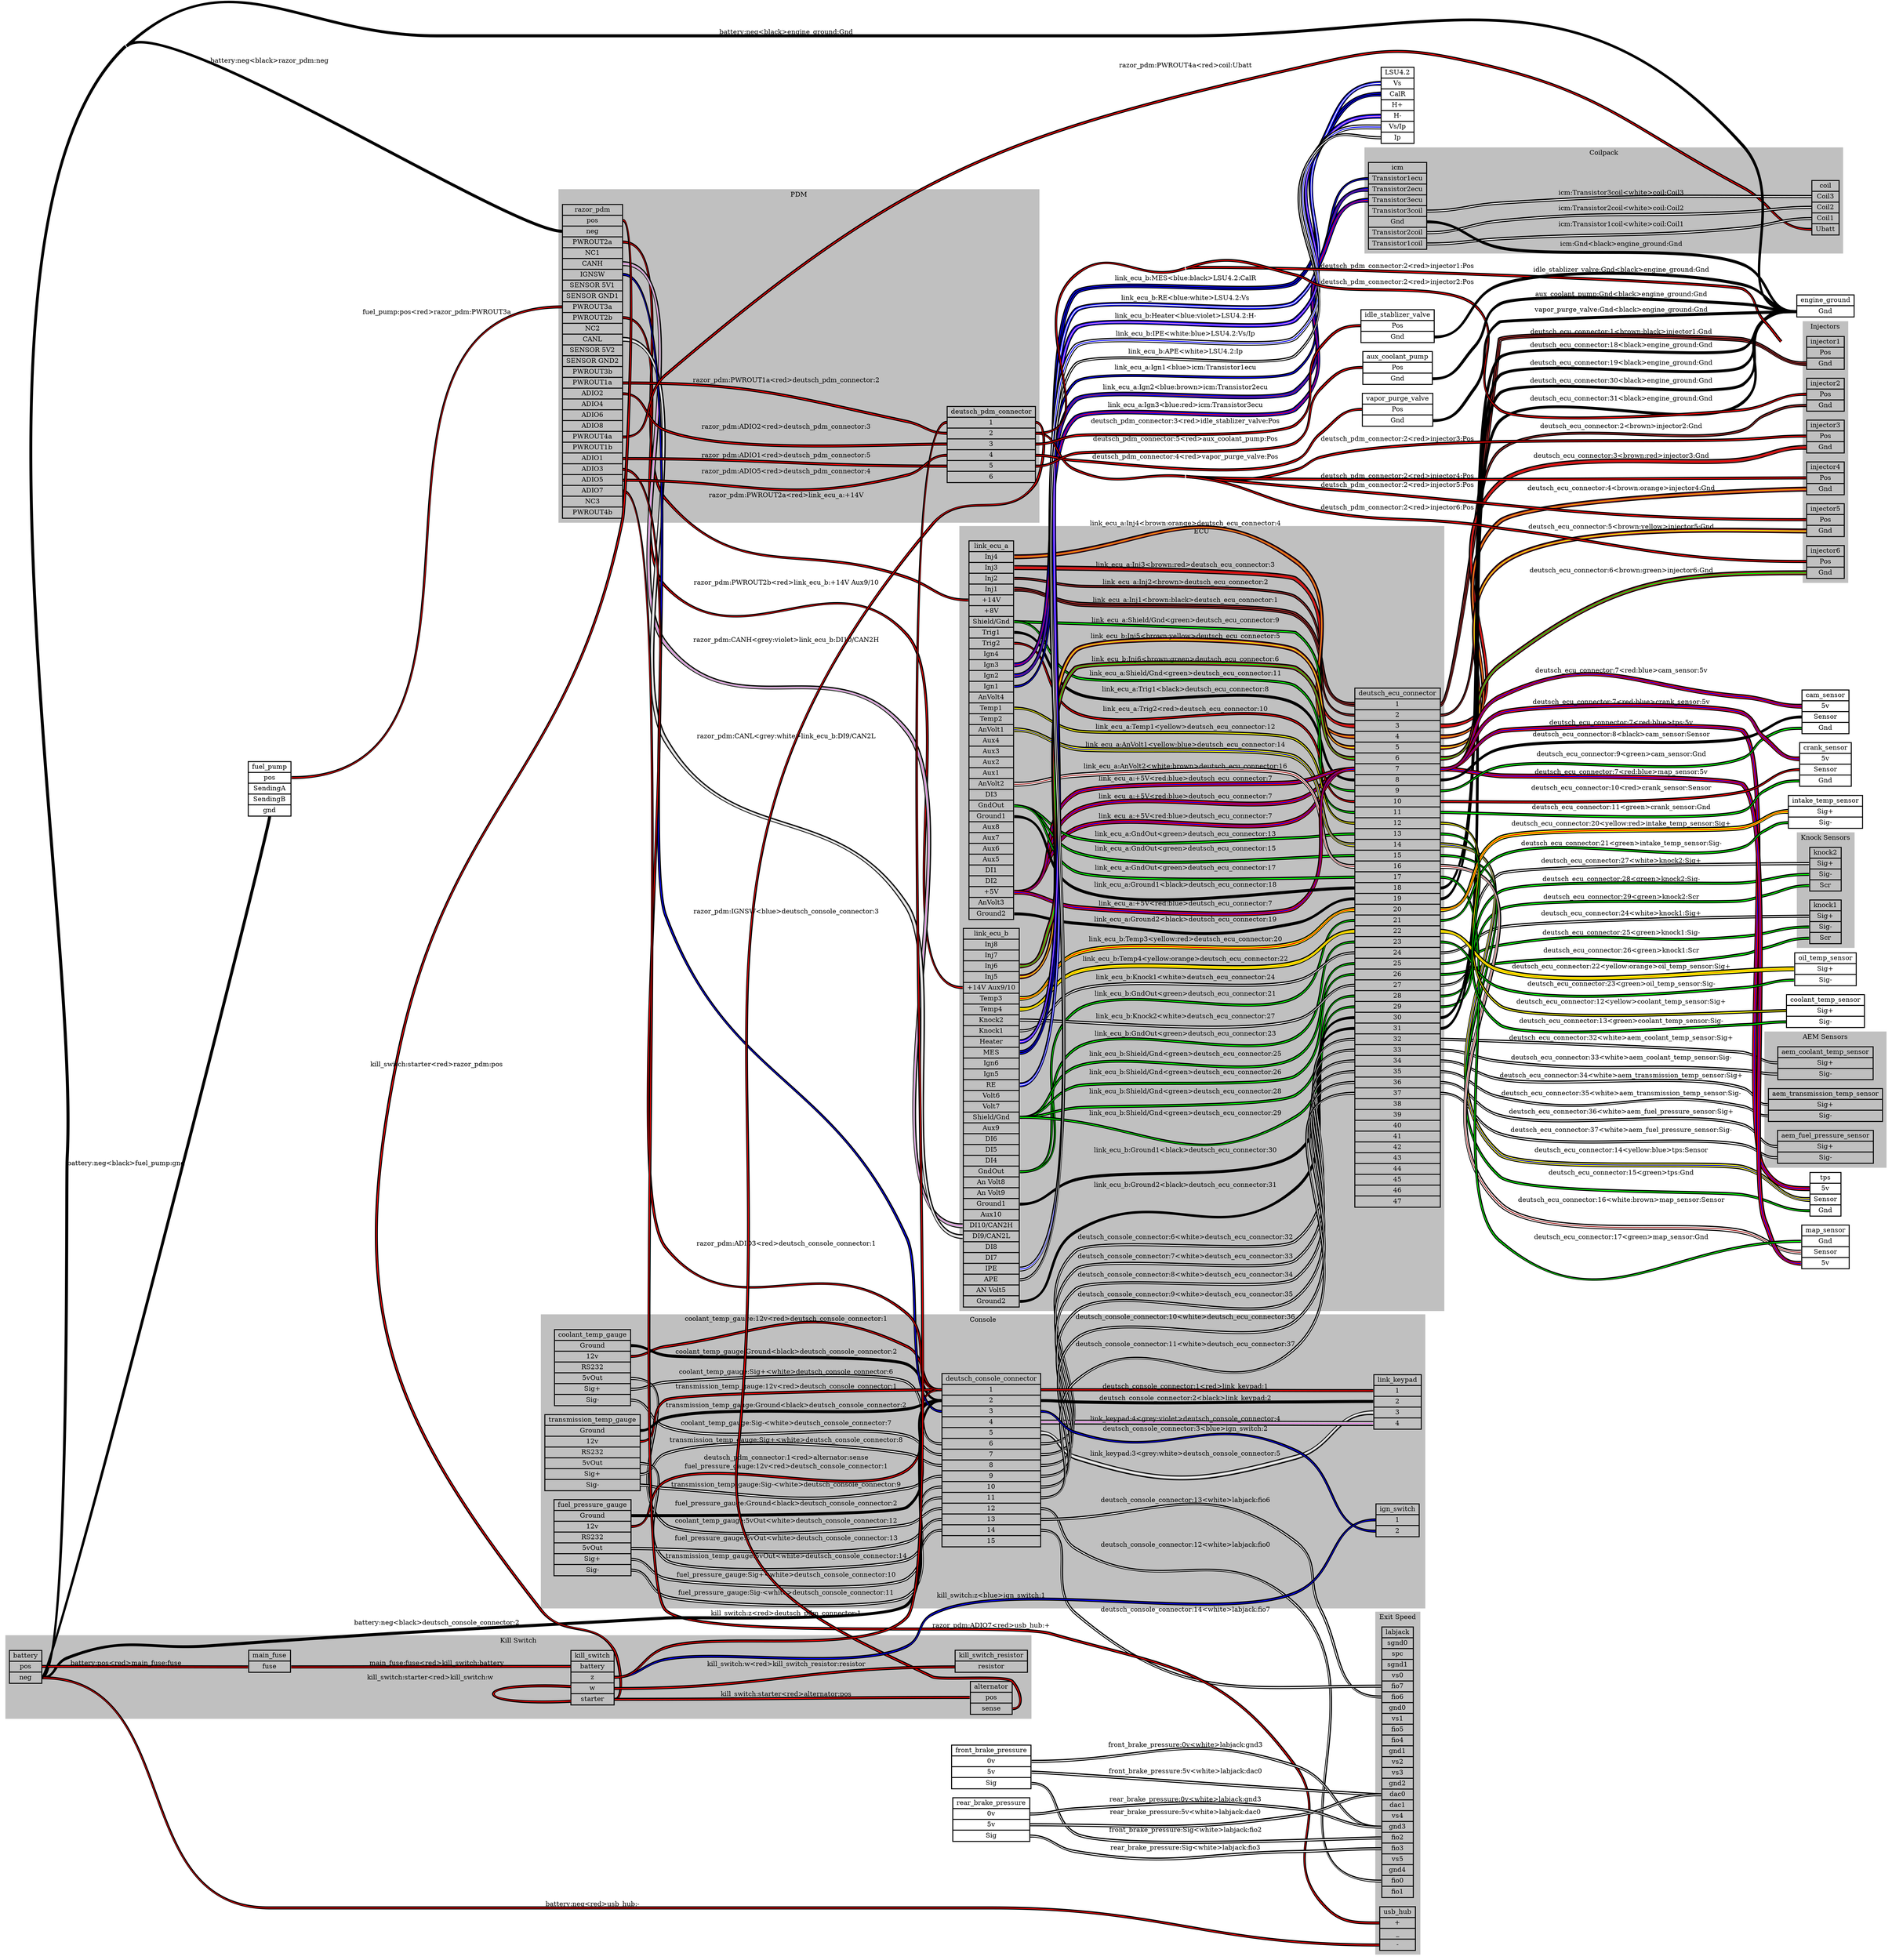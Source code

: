 graph "" {
	graph [bb="0,0,4020,4414.2",
		concentrate=true,
		rankdir=LR,
		ranksep=1.5
	];
	node [label="\N"];
	subgraph cluster_ECU {
		graph [bb="2039,2344.2,3070.5,4013.2",
			color=grey,
			label=ECU,
			lheight=0.21,
			lp="2554.8,4001.7",
			lwidth=0.47,
			style=filled
		];
		link_ecu_a	[height=11.194,
			label="link_ecu_a | <Inj4> Inj4 | <Inj3> Inj3 | <Inj2> Inj2 | <Inj1> Inj1 | <+14V> +14V | <+8V> +8V | <Shield/Gnd> Shield/Gnd | <Trig1> \
Trig1 | <Trig2> Trig2 | <Ign4> Ign4 | <Ign3> Ign3 | <Ign2> Ign2 | <Ign1> Ign1 | <AnVolt4> AnVolt4 | <Temp1> Temp1 | <Temp2> Temp2 | <\
AnVolt1> AnVolt1 | <Aux4> Aux4 | <Aux3> Aux3 | <Aux2> Aux2 | <Aux1> Aux1 | <AnVolt2> AnVolt2 | <DI3> DI3 | <GndOut> GndOut | <Ground1> \
Ground1 | <Aux8> Aux8 | <Aux7> Aux7 | <Aux6> Aux6 | <Aux5> Aux5 | <DI1> DI1 | <DI2> DI2 | <+5V> +5V | <AnVolt3> AnVolt3 | <Ground2> \
Ground2 ",
			pos="2106.5,3579.2",
			rects="2059,3958.7,2154,3981.7 2059,3935.7,2154,3958.7 2059,3912.7,2154,3935.7 2059,3889.7,2154,3912.7 2059,3866.7,2154,3889.7 2059,3843.7,\
2154,3866.7 2059,3820.7,2154,3843.7 2059,3797.7,2154,3820.7 2059,3774.7,2154,3797.7 2059,3751.7,2154,3774.7 2059,3728.7,2154,3751.7 \
2059,3705.7,2154,3728.7 2059,3682.7,2154,3705.7 2059,3659.7,2154,3682.7 2059,3636.7,2154,3659.7 2059,3613.7,2154,3636.7 2059,3590.7,\
2154,3613.7 2059,3567.7,2154,3590.7 2059,3544.7,2154,3567.7 2059,3521.7,2154,3544.7 2059,3498.7,2154,3521.7 2059,3475.7,2154,3498.7 \
2059,3452.7,2154,3475.7 2059,3429.7,2154,3452.7 2059,3406.7,2154,3429.7 2059,3383.7,2154,3406.7 2059,3360.7,2154,3383.7 2059,3337.7,\
2154,3360.7 2059,3314.7,2154,3337.7 2059,3291.7,2154,3314.7 2059,3268.7,2154,3291.7 2059,3245.7,2154,3268.7 2059,3222.7,2154,3245.7 \
2059,3199.7,2154,3222.7 2059,3176.7,2154,3199.7",
			shape=record,
			style=bold,
			width=1.3194];
		deutsch_ecu_connector	[height=15.347,
			label="deutsch_ecu_connector | <1> 1 | <2> 2 | <3> 3 | <4> 4 | <5> 5 | <6> 6 | <7> 7 | <8> 8 | <9> 9 | <10> 10 | <11> 11 | <12> 12 | <13> \
13 | <14> 14 | <15> 15 | <16> 16 | <17> 17 | <18> 18 | <19> 19 | <20> 20 | <21> 21 | <22> 22 | <23> 23 | <24> 24 | <25> 25 | <26> \
26 | <27> 27 | <28> 28 | <29> 29 | <30> 30 | <31> 31 | <32> 32 | <33> 33 | <34> 34 | <35> 35 | <36> 36 | <37> 37 | <38> 38 | <39> \
39 | <40> 40 | <41> 41 | <42> 42 | <43> 43 | <44> 44 | <45> 45 | <46> 46 | <47> 47 ",
			pos="2971.5,2907.2",
			rects="2880.5,3436.2,3062.5,3459.2 2880.5,3413.2,3062.5,3436.2 2880.5,3390.2,3062.5,3413.2 2880.5,3367.2,3062.5,3390.2 2880.5,3344.2,3062.5,\
3367.2 2880.5,3321.2,3062.5,3344.2 2880.5,3298.2,3062.5,3321.2 2880.5,3275.2,3062.5,3298.2 2880.5,3252.2,3062.5,3275.2 2880.5,3229.2,\
3062.5,3252.2 2880.5,3206.2,3062.5,3229.2 2880.5,3183.2,3062.5,3206.2 2880.5,3160.2,3062.5,3183.2 2880.5,3137.2,3062.5,3160.2 2880.5,\
3114.2,3062.5,3137.2 2880.5,3091.2,3062.5,3114.2 2880.5,3068.2,3062.5,3091.2 2880.5,3045.2,3062.5,3068.2 2880.5,3022.2,3062.5,3045.2 \
2880.5,2999.2,3062.5,3022.2 2880.5,2976.2,3062.5,2999.2 2880.5,2953.2,3062.5,2976.2 2880.5,2930.2,3062.5,2953.2 2880.5,2907.2,3062.5,\
2930.2 2880.5,2884.2,3062.5,2907.2 2880.5,2861.2,3062.5,2884.2 2880.5,2838.2,3062.5,2861.2 2880.5,2815.2,3062.5,2838.2 2880.5,2792.2,\
3062.5,2815.2 2880.5,2769.2,3062.5,2792.2 2880.5,2746.2,3062.5,2769.2 2880.5,2723.2,3062.5,2746.2 2880.5,2700.2,3062.5,2723.2 2880.5,\
2677.2,3062.5,2700.2 2880.5,2654.2,3062.5,2677.2 2880.5,2631.2,3062.5,2654.2 2880.5,2608.2,3062.5,2631.2 2880.5,2585.2,3062.5,2608.2 \
2880.5,2562.2,3062.5,2585.2 2880.5,2539.2,3062.5,2562.2 2880.5,2516.2,3062.5,2539.2 2880.5,2493.2,3062.5,2516.2 2880.5,2470.2,3062.5,\
2493.2 2880.5,2447.2,3062.5,2470.2 2880.5,2424.2,3062.5,2447.2 2880.5,2401.2,3062.5,2424.2 2880.5,2378.2,3062.5,2401.2 2880.5,2355.2,\
3062.5,2378.2",
			shape=record,
			style=bold,
			width=2.5278];
		link_ecu_a:Inj1 -- deutsch_ecu_connector:1	[color="black:brown:black:brown:black",
			label="link_ecu_a:Inj1<brown:black>deutsch_ecu_connector:1",
			labeltooltip="link_ecu_a:Inj1<brown:black>deutsch_ecu_connector:1",
			lp="2520,3867.7",
			penwidth=2.5,
			pos="2155.5,3878.2 2214,3878.2 2227.7,3866.1 2286,3860.2 2337.8,3855 2713.1,3862.5 2754,3830.2 2902,3713.6 2691.1,3425.2 2879.5,3425.2"];
		link_ecu_a:Inj2 -- deutsch_ecu_connector:2	[color="black:brown:black",
			label="link_ecu_a:Inj2<brown>deutsch_ecu_connector:2",
			labeltooltip="link_ecu_a:Inj2<brown>deutsch_ecu_connector:2",
			lp="2520,3910.7",
			penwidth=2.5,
			pos="2155.5,3901.2 2222.1,3901.2 2702.1,3917 2754,3875.2 2923.5,3738.9 2662,3402.2 2879.5,3402.2"];
		link_ecu_a:Inj3 -- deutsch_ecu_connector:3	[color="black:brown:red:brown:black",
			label="link_ecu_a:Inj3<brown:red>deutsch_ecu_connector:3",
			labeltooltip="link_ecu_a:Inj3<brown:red>deutsch_ecu_connector:3",
			lp="2520,3781.7",
			penwidth=2.5,
			pos="2155.5,3924.2 2243.9,3924.2 2208.2,3816.1 2286,3774.2 2470.8,3674.9 2589.7,3842.7 2754,3712.2 2877.9,3613.9 2721.3,3379.2 2879.5,\
3379.2"];
		link_ecu_a:Inj4 -- deutsch_ecu_connector:4	[color="black:brown:orange:brown:black",
			label="link_ecu_a:Inj4<brown:orange>deutsch_ecu_connector:4",
			labeltooltip="link_ecu_a:Inj4<brown:orange>deutsch_ecu_connector:4",
			lp="2520,3818.7",
			penwidth=2.5,
			pos="2155.5,3947.2 2239.3,3947.2 2209.7,3845.9 2286,3811.2 2333.4,3789.7 2713.1,3821.5 2754,3789.2 2911.3,3665.2 2679.1,3356.2 2879.5,\
3356.2"];
		link_ecu_a:Trig1 -- deutsch_ecu_connector:8	[color="black:black:black",
			label="link_ecu_a:Trig1<black>deutsch_ecu_connector:8",
			labeltooltip="link_ecu_a:Trig1<black>deutsch_ecu_connector:8",
			lp="2520,3663.7",
			penwidth=2.5,
			pos="2155.5,3786.2 2237.4,3786.2 2211.1,3689.3 2286,3656.2 2333.6,3635.2 2712.4,3664.6 2754,3633.2 2892.3,3528.9 2706.3,3264.2 2879.5,\
3264.2"];
		link_ecu_a:"+5V" -- deutsch_ecu_connector:7	[color="black:red:blue:red:black",
			label="link_ecu_a:+5V<red:blue>deutsch_ecu_connector:7",
			labeltooltip="link_ecu_a:+5V<red:blue>deutsch_ecu_connector:7",
			lp="2520,3283.7",
			penwidth=2.5,
			pos="2155.5,3234.2 2214.1,3234.2 2227.7,3247.6 2286,3253.2 2493.3,3273.4 2546.2,3262 2754,3276.2 2809.9,3280.1 2823.5,3287.2 2879.5,3287.2"];
		link_ecu_a:"Shield/Gnd" -- deutsch_ecu_connector:9	[color="black:green:black",
			label="link_ecu_a:Shield/Gnd<green>deutsch_ecu_connector:9",
			labeltooltip="link_ecu_a:Shield/Gnd<green>deutsch_ecu_connector:9",
			lp="2520,3621.7",
			penwidth=2.5,
			pos="2155.5,3809.2 2259.8,3809.2 2195.5,3666 2286,3614.2 2376.4,3562.5 2670.5,3649.5 2754,3587.2 2885.2,3489.5 2715.9,3241.2 2879.5,3241.2"];
		link_ecu_a:Trig2 -- deutsch_ecu_connector:10	[color="black:red:black",
			label="link_ecu_a:Trig2<red>deutsch_ecu_connector:10",
			labeltooltip="link_ecu_a:Trig2<red>deutsch_ecu_connector:10",
			lp="2520,3473.7",
			penwidth=2.5,
			pos="2155.5,3763.2 2299.7,3763.2 2167.2,3548 2286,3466.2 2371.8,3407.2 2665.5,3498.2 2754,3443.2 2851.3,3382.8 2765,3218.2 2879.5,3218.2"];
		link_ecu_a:"+5V" -- deutsch_ecu_connector:7	[color="black:red:blue:red:black",
			label="link_ecu_a:+5V<red:blue>deutsch_ecu_connector:7",
			labeltooltip="link_ecu_a:+5V<red:blue>deutsch_ecu_connector:7",
			lp="2520,3169.7",
			penwidth=2.5,
			pos="2155.5,3234.2 2221.7,3234.2 2221.9,3178.8 2286,3162.2 2336.4,3149.3 2705.9,3142.4 2754,3162.2 2826.8,3192.3 2800.8,3287.2 2879.5,\
3287.2"];
		link_ecu_a:"Shield/Gnd" -- deutsch_ecu_connector:11	[color="black:green:black",
			label="link_ecu_a:Shield/Gnd<green>deutsch_ecu_connector:11",
			labeltooltip="link_ecu_a:Shield/Gnd<green>deutsch_ecu_connector:11",
			lp="2520,3507.7",
			penwidth=2.5,
			pos="2155.5,3809.2 2304.6,3809.2 2163.5,3585.1 2286,3500.2 2328.8,3470.6 2711,3510.6 2754,3481.2 2868.6,3403 2740.7,3195.2 2879.5,3195.2"];
		link_ecu_a:Temp1 -- deutsch_ecu_connector:12	[color="black:yellow:black",
			label="link_ecu_a:Temp1<yellow>deutsch_ecu_connector:12",
			labeltooltip="link_ecu_a:Temp1<yellow>deutsch_ecu_connector:12",
			lp="2520,3431.7",
			penwidth=2.5,
			pos="2155.5,3625.2 2262,3625.2 2193.5,3476.9 2286,3424.2 2331.2,3398.5 2709.9,3432.8 2754,3405.2 2853.7,3342.9 2761.9,3172.2 2879.5,3172.2"];
		link_ecu_a:GndOut -- deutsch_ecu_connector:13	[color="black:green:black",
			label="link_ecu_a:GndOut<green>deutsch_ecu_connector:13",
			labeltooltip="link_ecu_a:GndOut<green>deutsch_ecu_connector:13",
			lp="2520,3359.7",
			penwidth=2.5,
			pos="2155.5,3418.2 2220.5,3418.2 2223.2,3368.9 2286,3352.2 2386.7,3325.6 2662.9,3379.7 2754,3329.2 2839.3,3282 2782,3149.2 2879.5,3149.2"];
		link_ecu_a:AnVolt1 -- deutsch_ecu_connector:14	[color="black:yellow:blue:yellow:black",
			label="link_ecu_a:AnVolt1<yellow:blue>deutsch_ecu_connector:14",
			labeltooltip="link_ecu_a:AnVolt1<yellow:blue>deutsch_ecu_connector:14",
			lp="2520,3393.7",
			penwidth=2.5,
			pos="2155.5,3579.2 2259,3579.2 2195.6,3436.6 2286,3386.2 2331.5,3360.9 2710.1,3395.1 2754,3367.2 2856,3302.5 2758.7,3126.2 2879.5,3126.2"];
		link_ecu_a:"+5V" -- deutsch_ecu_connector:7	[color="black:red:blue:red:black",
			label="link_ecu_a:+5V<red:blue>deutsch_ecu_connector:7",
			labeltooltip="link_ecu_a:+5V<red:blue>deutsch_ecu_connector:7",
			lp="2520,3689.7",
			penwidth=2.5,
			pos="2155.5,3234.2 2358.2,3234.2 2123.5,3550.1 2286,3671.2 2306.8,3686.8 2733,3686.5 2754,3671.2 2899.3,3565.8 2699.9,3287.2 2879.5,3287.2"];
		link_ecu_a:GndOut -- deutsch_ecu_connector:15	[color="black:green:black",
			label="link_ecu_a:GndOut<green>deutsch_ecu_connector:15",
			labeltooltip="link_ecu_a:GndOut<green>deutsch_ecu_connector:15",
			lp="2520,3317.7",
			penwidth=2.5,
			pos="2155.5,3418.2 2230.8,3418.2 2215.7,3337.2 2286,3310.2 2334.6,3291.6 2708.6,3316.7 2754,3291.2 2841.6,3242.1 2779,3103.2 2879.5,3103.2"];
		link_ecu_a:AnVolt2 -- deutsch_ecu_connector:16	[color="black:white:brown:white:black",
			label="link_ecu_a:AnVolt2<white:brown>deutsch_ecu_connector:16",
			labeltooltip="link_ecu_a:AnVolt2<white:brown>deutsch_ecu_connector:16",
			lp="2520,3241.7",
			penwidth=2.5,
			pos="2155.5,3464.2 2273,3464.2 2185.7,3295.4 2286,3234.2 2330.4,3207.1 2706.7,3237 2754,3215.2 2828.4,3181 2797.6,3080.2 2879.5,3080.2"];
		link_ecu_a:"+5V" -- deutsch_ecu_connector:7	[color="black:red:blue:red:black",
			label="link_ecu_a:+5V<red:blue>deutsch_ecu_connector:7",
			labeltooltip="link_ecu_a:+5V<red:blue>deutsch_ecu_connector:7",
			lp="2520,3093.7",
			penwidth=2.5,
			pos="2155.5,3234.2 2200.7,3234.2 2202.2,3201.2 2232,3167.2 2260.5,3134.7 2247.9,3106.6 2286,3086.2 2331.8,3061.7 2708.5,3061 2754,3086.2 \
2846.1,3137.3 2774.2,3287.2 2879.5,3287.2"];
		link_ecu_a:GndOut -- deutsch_ecu_connector:17	[color="black:green:black",
			label="link_ecu_a:GndOut<green>deutsch_ecu_connector:17",
			labeltooltip="link_ecu_a:GndOut<green>deutsch_ecu_connector:17",
			lp="2520,3203.7",
			penwidth=2.5,
			pos="2155.5,3418.2 2270,3418.2 2187.8,3255.1 2286,3196.2 2330.6,3169.5 2706.1,3197.6 2754,3177.2 2825,3147.1 2802.3,3057.2 2879.5,3057.2"];
		link_ecu_a:Ground1 -- deutsch_ecu_connector:18	[color="black:black:black",
			label="link_ecu_a:Ground1<black>deutsch_ecu_connector:18",
			labeltooltip="link_ecu_a:Ground1<black>deutsch_ecu_connector:18",
			lp="2520,3137.7",
			penwidth=2.5,
			pos="2155.5,3395.2 2286.8,3395.2 2176.7,3203 2286,3130.2 2372.7,3072.5 2653.7,3129.6 2754,3101.2 2814.8,3084 2816.3,3034.2 2879.5,3034.2"];
		link_ecu_a:Ground2 -- deutsch_ecu_connector:19	[color="black:black:black",
			label="link_ecu_a:Ground2<black>deutsch_ecu_connector:19",
			labeltooltip="link_ecu_a:Ground2<black>deutsch_ecu_connector:19",
			lp="2520,3055.7",
			penwidth=2.5,
			pos="2155.5,3188.2 2190.8,3188.2 2205.2,3190.1 2232,3167.2 2276.2,3129.5 2238,3080.9 2286,3048.2 2329.1,3019 2702.1,3029.4 2754,3025.2 \
2809.9,3020.7 2823.4,3011.2 2879.5,3011.2"];
		link_ecu_b	[height=11.194,
			label="link_ecu_b | <Inj8> Inj8 | <Inj7> Inj7 | <Inj6> Inj6 | <Inj5> Inj5 | <+14V Aux9/10> +14V Aux9/10 | <Temp3> Temp3 | <Temp4> Temp4 | <\
Knock2> Knock2 | <Knock1> Knock1 | <Heater> Heater | <MES> MES | <Ign6> Ign6 | <Ign5> Ign5 | <RE> RE | <Volt6> Volt6 | <Volt7> Volt7 | <\
Shield/Gnd> Shield/Gnd | <Aux9> Aux9 | <DI6> DI6 | <DI5> DI5 | <DI4> DI4 | <GndOut> GndOut | <An Volt8> An Volt8 | <An Volt9> An \
Volt9 | <Ground1> Ground1 | <Aux10> Aux10 | <DI10/CAN2H> DI10/CAN2H | <DI9/CAN2L> DI9/CAN2L | <DI8> DI8 | <DI7> DI7 | <IPE> IPE | <\
APE> APE | <AN Volt5> AN Volt5 | <Ground2> Ground2 ",
			pos="2106.5,2755.2",
			rects="2047,3134.7,2166,3157.7 2047,3111.7,2166,3134.7 2047,3088.7,2166,3111.7 2047,3065.7,2166,3088.7 2047,3042.7,2166,3065.7 2047,3019.7,\
2166,3042.7 2047,2996.7,2166,3019.7 2047,2973.7,2166,2996.7 2047,2950.7,2166,2973.7 2047,2927.7,2166,2950.7 2047,2904.7,2166,2927.7 \
2047,2881.7,2166,2904.7 2047,2858.7,2166,2881.7 2047,2835.7,2166,2858.7 2047,2812.7,2166,2835.7 2047,2789.7,2166,2812.7 2047,2766.7,\
2166,2789.7 2047,2743.7,2166,2766.7 2047,2720.7,2166,2743.7 2047,2697.7,2166,2720.7 2047,2674.7,2166,2697.7 2047,2651.7,2166,2674.7 \
2047,2628.7,2166,2651.7 2047,2605.7,2166,2628.7 2047,2582.7,2166,2605.7 2047,2559.7,2166,2582.7 2047,2536.7,2166,2559.7 2047,2513.7,\
2166,2536.7 2047,2490.7,2166,2513.7 2047,2467.7,2166,2490.7 2047,2444.7,2166,2467.7 2047,2421.7,2166,2444.7 2047,2398.7,2166,2421.7 \
2047,2375.7,2166,2398.7 2047,2352.7,2166,2375.7",
			shape=record,
			style=bold,
			width=1.6528];
		link_ecu_b:Inj5 -- deutsch_ecu_connector:5	[color="black:brown:yellow:brown:black",
			label="link_ecu_b:Inj5<brown:yellow>deutsch_ecu_connector:5",
			labeltooltip="link_ecu_b:Inj5<brown:yellow>deutsch_ecu_connector:5",
			lp="2520,3547.7",
			penwidth=2.5,
			pos="2167.5,3054.2 2225.3,3054.2 2213,3112.6 2232,3167.2 2258.1,3242 2225.9,3467.7 2286,3519.2 2325.5,3553.1 2708.1,3543.6 2754,3519.2 \
2842.1,3472.4 2779.8,3333.2 2879.5,3333.2"];
		link_ecu_b:Inj6 -- deutsch_ecu_connector:6	[color="black:brown:green:brown:black",
			label="link_ecu_b:Inj6<brown:green>deutsch_ecu_connector:6",
			labeltooltip="link_ecu_b:Inj6<brown:green>deutsch_ecu_connector:6",
			lp="2520,3575.7",
			penwidth=2.5,
			pos="2167.5,3077.2 2216.7,3077.2 2213.8,3121.5 2232,3167.2 2264.4,3248.5 2220,3499.8 2286,3557.2 2305.6,3574.3 2731.8,3570.8 2754,3557.2 \
2859,3492.8 2756.4,3310.2 2879.5,3310.2"];
		link_ecu_b:Temp3 -- deutsch_ecu_connector:20	[color="black:yellow:red:yellow:black",
			label="link_ecu_b:Temp3<yellow:red>deutsch_ecu_connector:20",
			labeltooltip="link_ecu_b:Temp3<yellow:red>deutsch_ecu_connector:20",
			lp="2520,3013.7",
			penwidth=2.5,
			pos="2167.5,3008.2 2484.1,3008.2 2562.9,2988.2 2879.5,2988.2"];
		link_ecu_b:GndOut -- deutsch_ecu_connector:21	[color="black:green:black",
			label="link_ecu_b:GndOut<green>deutsch_ecu_connector:21",
			labeltooltip="link_ecu_b:GndOut<green>deutsch_ecu_connector:21",
			lp="2520,2827.7",
			penwidth=2.5,
			pos="2167.5,2640.2 2254.9,2640.2 2208.7,2756.3 2286,2797.2 2378,2845.9 2660.4,2774.6 2754,2820.2 2830.6,2857.6 2794.3,2965.2 2879.5,2965.2"];
		link_ecu_b:Temp4 -- deutsch_ecu_connector:22	[color="black:yellow:orange:yellow:black",
			label="link_ecu_b:Temp4<yellow:orange>deutsch_ecu_connector:22",
			labeltooltip="link_ecu_b:Temp4<yellow:orange>deutsch_ecu_connector:22",
			lp="2520,2977.7",
			penwidth=2.5,
			pos="2167.5,2985.2 2220.6,2985.2 2233.1,2974.8 2286,2970.2 2493.5,2952.5 2546.1,2959.7 2754,2949.2 2809.8,2946.4 2823.6,2942.2 2879.5,\
2942.2"];
		link_ecu_b:GndOut -- deutsch_ecu_connector:23	[color="black:green:black",
			label="link_ecu_b:GndOut<green>deutsch_ecu_connector:23",
			labeltooltip="link_ecu_b:GndOut<green>deutsch_ecu_connector:23",
			lp="2520,2751.7",
			penwidth=2.5,
			pos="2167.5,2640.2 2231.3,2640.2 2225.5,2700.9 2286,2721.2 2384.7,2754.4 2662.6,2694.4 2754,2744.2 2838,2790 2783.8,2919.2 2879.5,2919.2"];
		link_ecu_b:Knock1 -- deutsch_ecu_connector:24	[color="black:white:black",
			label="link_ecu_b:Knock1<white>deutsch_ecu_connector:24",
			labeltooltip="link_ecu_b:Knock1<white>deutsch_ecu_connector:24",
			lp="2520,2903.7",
			penwidth=2.5,
			pos="2167.5,2939.2 2223.5,2939.2 2230.8,2906 2286,2896.2 2545.8,2850.3 2615.7,2895.2 2879.5,2895.2"];
		link_ecu_b:"Shield/Gnd" -- deutsch_ecu_connector:25	[color="black:green:black",
			label="link_ecu_b:Shield/Gnd<green>deutsch_ecu_connector:25",
			labeltooltip="link_ecu_b:Shield/Gnd<green>deutsch_ecu_connector:25",
			lp="2520,2863.7",
			penwidth=2.5,
			pos="2167.5,2755.2 2231,2755.2 2225.7,2815.3 2286,2835.2 2384.8,2867.9 2650.3,2847.3 2754,2856.2 2810,2861.1 2823.3,2872.2 2879.5,2872.2"];
		link_ecu_b:"Shield/Gnd" -- deutsch_ecu_connector:26	[color="black:green:black",
			label="link_ecu_b:Shield/Gnd<green>deutsch_ecu_connector:26",
			labeltooltip="link_ecu_b:Shield/Gnd<green>deutsch_ecu_connector:26",
			lp="2520,2785.7",
			penwidth=2.5,
			pos="2167.5,2755.2 2175.7,2755.2 2746.2,2776 2754,2778.2 2815.6,2795.8 2815.4,2849.2 2879.5,2849.2"];
		link_ecu_b:Knock2 -- deutsch_ecu_connector:27	[color="black:white:black",
			label="link_ecu_b:Knock2<white>deutsch_ecu_connector:27",
			labeltooltip="link_ecu_b:Knock2<white>deutsch_ecu_connector:27",
			lp="2520,2937.7",
			penwidth=2.5,
			pos="2167.5,2962.2 2222.1,2962.2 2232.1,2938.5 2286,2930.2 2388.9,2914.5 2655.1,2943.8 2754,2911.2 2818,2890.2 2812.1,2826.2 2879.5,2826.2"];
		link_ecu_b:"Shield/Gnd" -- deutsch_ecu_connector:28	[color="black:green:black",
			label="link_ecu_b:Shield/Gnd<green>deutsch_ecu_connector:28",
			labeltooltip="link_ecu_b:Shield/Gnd<green>deutsch_ecu_connector:28",
			lp="2520,2709.7",
			penwidth=2.5,
			pos="2167.5,2755.2 2225.2,2755.2 2229.6,2714.3 2286,2702.2 2336.9,2691.4 2705,2684.9 2754,2702.2 2821.5,2726 2807.9,2803.2 2879.5,2803.2"];
		link_ecu_b:"Shield/Gnd" -- deutsch_ecu_connector:29	[color="black:green:black",
			label="link_ecu_b:Shield/Gnd<green>deutsch_ecu_connector:29",
			labeltooltip="link_ecu_b:Shield/Gnd<green>deutsch_ecu_connector:29",
			lp="2520,2679.7",
			penwidth=2.5,
			pos="2167.5,2755.2 2231.8,2755.2 2224.7,2691.6 2286,2672.2 2484.4,2609.7 2559,2599.9 2754,2672.2 2823,2697.8 2805.9,2780.2 2879.5,2780.2"];
		link_ecu_b:Ground1 -- deutsch_ecu_connector:30	[color="black:black:black",
			label="link_ecu_b:Ground1<black>deutsch_ecu_connector:30",
			labeltooltip="link_ecu_b:Ground1<black>deutsch_ecu_connector:30",
			lp="2520,2609.7",
			penwidth=2.5,
			pos="2167.5,2571.2 2428.5,2571.2 2521.5,2483.7 2754,2602.2 2833,2642.5 2790.9,2757.2 2879.5,2757.2"];
		link_ecu_b:Ground2 -- deutsch_ecu_connector:31	[color="black:black:black",
			label="link_ecu_b:Ground2<black>deutsch_ecu_connector:31",
			labeltooltip="link_ecu_b:Ground2<black>deutsch_ecu_connector:31",
			lp="2520,2527.7",
			penwidth=2.5,
			pos="2167.5,2364.2 2437.2,2364.2 2539.3,2357 2754,2520.2 2841.8,2587 2769.2,2734.2 2879.5,2734.2"];
	}
	subgraph "cluster_Knock Sensors" {
		graph [bb="3822,2839.2,3944,3082.2",
			color=grey,
			label="Knock Sensors",
			lheight=0.21,
			lp="3883,3070.7",
			lwidth=1.47,
			style=filled
		];
		knock1	[height=1.2917,
			label="knock1 | <Sig+> Sig+ | <Sig-> Sig- | <Scr> Scr ",
			pos="3882.5,2893.2",
			rects="3849,2916.2,3916,2939.2 3849,2893.2,3916,2916.2 3849,2870.2,3916,2893.2 3849,2847.2,3916,2870.2",
			shape=record,
			style=bold,
			width=0.93056];
		knock2	[height=1.2917,
			label="knock2 | <Sig+> Sig+ | <Sig-> Sig- | <Scr> Scr ",
			pos="3882.5,3004.2",
			rects="3849,3027.2,3916,3050.2 3849,3004.2,3916,3027.2 3849,2981.2,3916,3004.2 3849,2958.2,3916,2981.2",
			shape=record,
			style=bold,
			width=0.93056];
	}
	subgraph cluster_Console {
		graph [bb="1148,889.23,3030,1514.2",
			color=grey,
			label=Console,
			lheight=0.21,
			lp="2089,1502.7",
			lwidth=0.79,
			style=filled
		];
		ign_switch	[height=0.97222,
			label="ign_switch | <1> 1 | <2> 2 ",
			pos="2971.5,1125.2",
			rects="2925.5,1136.7,3017.5,1159.7 2925.5,1113.7,3017.5,1136.7 2925.5,1090.7,3017.5,1113.7",
			shape=record,
			style=bold,
			width=1.2778];
		link_keypad	[height=1.6111,
			label="link_keypad | <1> 1 | <2> 2 | <3> 3 | <4> 4 ",
			pos="2971.5,1412.2",
			rects="2921,1446.7,3022,1469.7 2921,1423.7,3022,1446.7 2921,1400.7,3022,1423.7 2921,1377.7,3022,1400.7 2921,1354.7,3022,1377.7",
			shape=record,
			style=bold,
			width=1.4028];
		deutsch_console_connector	[height=5.125,
			label="deutsch_console_connector | <1> 1 | <2> 2 | <3> 3 | <4> 4 | <5> 5 | <6> 6 | <7> 7 | <8> 8 | <9> 9 | <10> 10 | <11> 11 | <12> 12 | <\
13> 13 | <14> 14 | <15> 15 ",
			pos="2106.5,1298.2",
			rects="2001.5,1459.2,2211.5,1482.2 2001.5,1436.2,2211.5,1459.2 2001.5,1413.2,2211.5,1436.2 2001.5,1390.2,2211.5,1413.2 2001.5,1367.2,2211.5,\
1390.2 2001.5,1344.2,2211.5,1367.2 2001.5,1321.2,2211.5,1344.2 2001.5,1298.2,2211.5,1321.2 2001.5,1275.2,2211.5,1298.2 2001.5,1252.2,\
2211.5,1275.2 2001.5,1229.2,2211.5,1252.2 2001.5,1206.2,2211.5,1229.2 2001.5,1183.2,2211.5,1206.2 2001.5,1160.2,2211.5,1183.2 2001.5,\
1137.2,2211.5,1160.2 2001.5,1114.2,2211.5,1137.2",
			shape=record,
			style=bold,
			width=2.9167];
		link_keypad:3 -- deutsch_console_connector:5	[color="black:grey:white:grey:black",
			label="link_keypad:3<grey:white>deutsch_console_connector:5",
			labeltooltip="link_keypad:3<grey:white>deutsch_console_connector:5",
			lp="2520,1321.7",
			penwidth=2.5,
			pos="2919.5,1389.2 2838.7,1389.2 2832.9,1331.3 2754,1314.2 2550.7,1270.3 2487,1260.8 2286,1314.2 2249.6,1323.9 2250.1,1356.2 2212.5,1356.2"];
		link_keypad:4 -- deutsch_console_connector:4	[color="black:grey:violet:grey:black",
			label="link_keypad:4<grey:violet>deutsch_console_connector:4",
			labeltooltip="link_keypad:4<grey:violet>deutsch_console_connector:4",
			lp="2520,1359.7",
			penwidth=2.5,
			pos="2919.5,1366.2 2845.7,1366.2 2827.8,1355.3 2754,1352.2 2546.2,1343.5 2490.8,1315.8 2286,1352.2 2251.7,1358.3 2247.3,1379.2 2212.5,\
1379.2"];
		deutsch_console_connector:3 -- ign_switch:2	[color="black:blue:black",
			label="deutsch_console_connector:3<blue>ign_switch:2",
			labeltooltip="deutsch_console_connector:3<blue>ign_switch:2",
			lp="2520,1401.7",
			penwidth=2.5,
			pos="2212.5,1402.2 2245.4,1402.2 2253.3,1397 2286,1394.2 2337.9,1389.9 2709,1393.5 2754,1367.2 2875,1296.6 2784.5,1102.2 2924.5,1102.2"];
		deutsch_console_connector:2 -- link_keypad:2	[color="black:black:black",
			label="deutsch_console_connector:2<black>link_keypad:2",
			labeltooltip="deutsch_console_connector:2<black>link_keypad:2",
			lp="2520,1431.7",
			penwidth=2.5,
			pos="2212.5,1425.2 2526.8,1425.2 2605.2,1412.2 2919.5,1412.2"];
		deutsch_console_connector:1 -- link_keypad:1	[color="black:red:black",
			label="deutsch_console_connector:1<red>link_keypad:1",
			labeltooltip="deutsch_console_connector:1<red>link_keypad:1",
			lp="2520,1455.7",
			penwidth=2.5,
			pos="2212.5,1448.2 2453.2,1448.2 2513.4,1450.2 2754,1443.2 2827.6,1441.1 2845.9,1435.2 2919.5,1435.2"];
		coolant_temp_gauge	[height=2.25,
			label="coolant_temp_gauge | <Ground> Ground | <12v> 12v | <RS232> RS232 | <5vOut> 5vOut | <Sig+> Sig+ | <Sig-> Sig- ",
			pos="1257.5,1402.2",
			rects="1176.5,1459.7,1338.5,1482.7 1176.5,1436.7,1338.5,1459.7 1176.5,1413.7,1338.5,1436.7 1176.5,1390.7,1338.5,1413.7 1176.5,1367.7,1338.5,\
1390.7 1176.5,1344.7,1338.5,1367.7 1176.5,1321.7,1338.5,1344.7",
			shape=record,
			style=bold,
			width=2.25];
		coolant_temp_gauge:"Sig-" -- deutsch_console_connector:7	[color="black:white:black",
			label="coolant_temp_gauge:Sig-<white>deutsch_console_connector:7",
			labeltooltip="coolant_temp_gauge:Sig-<white>deutsch_console_connector:7",
			lp="1670,1324.7",
			penwidth=2.5,
			pos="1339.5,1333.2 1372.9,1333.2 1379.8,1321 1413,1317.2 1672.5,1287.8 1739.4,1310.2 2000.5,1310.2"];
		coolant_temp_gauge:"12v" -- deutsch_console_connector:1	[color="black:red:black",
			label="coolant_temp_gauge:12v<red>deutsch_console_connector:1",
			labeltooltip="coolant_temp_gauge:12v<red>deutsch_console_connector:1",
			lp="1670,1438.7",
			penwidth=2.5,
			pos="1339.5,1425.2 1600.6,1425.2 1667.7,1400.3 1927,1431.2 1960.3,1435.2 1967,1448.2 2000.5,1448.2"];
		coolant_temp_gauge:Ground -- deutsch_console_connector:2	[color="black:black:black",
			label="coolant_temp_gauge:Ground<black>deutsch_console_connector:2",
			labeltooltip="coolant_temp_gauge:Ground<black>deutsch_console_connector:2",
			lp="1670,1469.7",
			penwidth=2.5,
			pos="1339.5,1448.2 1600.6,1448.2 1668.5,1482.9 1927,1446.2 1960.6,1441.5 1966.5,1425.2 2000.5,1425.2"];
		coolant_temp_gauge:"Sig+" -- deutsch_console_connector:6	[color="black:white:black",
			label="coolant_temp_gauge:Sig+<white>deutsch_console_connector:6",
			labeltooltip="coolant_temp_gauge:Sig+<white>deutsch_console_connector:6",
			lp="1670,1391.7",
			penwidth=2.5,
			pos="1339.5,1356.2 1372.8,1356.2 1379.9,1367.1 1413,1370.2 1526.7,1381 1815.9,1396.6 1927,1370.2 1962.6,1361.8 1963.9,1333.2 2000.5,1333.2"];
		coolant_temp_gauge:"5vOut" -- deutsch_console_connector:12	[color="black:white:black",
			label="coolant_temp_gauge:5vOut<white>deutsch_console_connector:12",
			labeltooltip="coolant_temp_gauge:5vOut<white>deutsch_console_connector:12",
			lp="1670,1358.7",
			penwidth=2.5,
			pos="1339.5,1379.2 1374.5,1379.2 1378.7,1358.2 1413,1351.2 1469,1339.9 1878.6,1362.6 1927,1332.2 1985.9,1295.4 1931,1194.2 2000.5,1194.2"];
		transmission_temp_gauge	[height=2.25,
			label="transmission_temp_gauge | <Ground> Ground | <12v> 12v | <RS232> RS232 | <5vOut> 5vOut | <Sig+> Sig+ | <Sig-> Sig- ",
			pos="1257.5,1189.2",
			rects="1156,1246.7,1359,1269.7 1156,1223.7,1359,1246.7 1156,1200.7,1359,1223.7 1156,1177.7,1359,1200.7 1156,1154.7,1359,1177.7 1156,1131.7,\
1359,1154.7 1156,1108.7,1359,1131.7",
			shape=record,
			style=bold,
			width=2.8194];
		transmission_temp_gauge:"Sig+" -- deutsch_console_connector:8	[color="black:white:black",
			label="transmission_temp_gauge:Sig+<white>deutsch_console_connector:8",
			labeltooltip="transmission_temp_gauge:Sig+<white>deutsch_console_connector:8",
			lp="1670,1151.7",
			penwidth=2.5,
			pos="1359,1143.2 1422.1,1143.2 1873.1,1111.4 1927,1144.2 1987.7,1181.2 1929.4,1286.2 2000.5,1286.2"];
		transmission_temp_gauge:"12v" -- deutsch_console_connector:1	[color="black:red:black",
			label="transmission_temp_gauge:12v<red>deutsch_console_connector:1",
			labeltooltip="transmission_temp_gauge:12v<red>deutsch_console_connector:1",
			lp="1670,1289.7",
			penwidth=2.5,
			pos="1359,1212.2 1390,1212.2 1384.1,1245.1 1413,1256.2 1466.4,1276.8 1879.9,1249.8 1927,1282.2 1993.5,1327.9 1919.8,1448.2 2000.5,1448.2"];
		transmission_temp_gauge:Ground -- deutsch_console_connector:2	[color="black:black:black",
			label="transmission_temp_gauge:Ground<black>deutsch_console_connector:2",
			labeltooltip="transmission_temp_gauge:Ground<black>deutsch_console_connector:2",
			lp="1670,1228.7",
			penwidth=2.5,
			pos="1359,1235.2 1383.8,1235.2 1388.4,1224.4 1413,1221.2 1469.7,1214 1880.3,1188.4 1927,1221.2 2005.9,1276.6 1904.1,1425.2 2000.5,1425.2"];
		transmission_temp_gauge:"Sig-" -- deutsch_console_connector:9	[color="black:white:black",
			label="transmission_temp_gauge:Sig-<white>deutsch_console_connector:9",
			labeltooltip="transmission_temp_gauge:Sig-<white>deutsch_console_connector:9",
			lp="1670,1117.7",
			penwidth=2.5,
			pos="1359,1120.2 1383.4,1120.2 1388.7,1112.5 1413,1110.2 1469.9,1105 1878.7,1079.8 1927,1110.2 1990.9,1150.4 1925.1,1263.2 2000.5,1263.2"];
		transmission_temp_gauge:"5vOut" -- deutsch_console_connector:14	[color="black:white:black",
			label="transmission_temp_gauge:5vOut<white>deutsch_console_connector:14",
			labeltooltip="transmission_temp_gauge:5vOut<white>deutsch_console_connector:14",
			lp="1670,1177.7",
			penwidth=2.5,
			pos="1359,1166.2 1611.5,1166.2 1675.4,1179.5 1927,1159.2 1959.9,1156.6 1967.5,1148.2 2000.5,1148.2"];
		fuel_pressure_gauge	[height=2.25,
			label="fuel_pressure_gauge | <Ground> Ground | <12v> 12v | <RS232> RS232 | <5vOut> 5vOut | <Sig+> Sig+ | <Sig-> Sig- ",
			pos="1257.5,1006.2",
			rects="1175.5,1063.7,1339.5,1086.7 1175.5,1040.7,1339.5,1063.7 1175.5,1017.7,1339.5,1040.7 1175.5,994.73,1339.5,1017.7 1175.5,971.73,1339.5,\
994.73 1175.5,948.73,1339.5,971.73 1175.5,925.73,1339.5,948.73",
			shape=record,
			style=bold,
			width=2.2778];
		fuel_pressure_gauge:"12v" -- deutsch_console_connector:1	[color="black:red:black",
			label="fuel_pressure_gauge:12v<red>deutsch_console_connector:1",
			labeltooltip="fuel_pressure_gauge:12v<red>deutsch_console_connector:1",
			lp="1670,1037.7",
			penwidth=2.5,
			pos="1340.5,1029.2 1405.7,1029.2 1877.1,988.29 1927,1030.2 2071.4,1151.6 1811.9,1448.2 2000.5,1448.2"];
		fuel_pressure_gauge:Ground -- deutsch_console_connector:2	[color="black:black:black",
			label="fuel_pressure_gauge:Ground<black>deutsch_console_connector:2",
			labeltooltip="fuel_pressure_gauge:Ground<black>deutsch_console_connector:2",
			lp="1670,1083.7",
			penwidth=2.5,
			pos="1340.5,1052.2 1405.7,1052.2 1877.2,1034.1 1927,1076.2 2048,1178.6 1842,1425.2 2000.5,1425.2"];
		fuel_pressure_gauge:"Sig+" -- deutsch_console_connector:10	[color="black:white:black",
			label="fuel_pressure_gauge:Sig+<white>deutsch_console_connector:10",
			labeltooltip="fuel_pressure_gauge:Sig+<white>deutsch_console_connector:10",
			lp="1670,961.73",
			penwidth=2.5,
			pos="1340.5,960.23 1372.8,960.23 1380.7,955.57 1413,954.23 1470.1,951.88 1881.9,919.23 1927,954.23 2030.7,1034.7 1869.3,1240.2 2000.5,\
1240.2"];
		fuel_pressure_gauge:"Sig-" -- deutsch_console_connector:11	[color="black:white:black",
			label="fuel_pressure_gauge:Sig-<white>deutsch_console_connector:11",
			labeltooltip="fuel_pressure_gauge:Sig-<white>deutsch_console_connector:11",
			lp="1670,925.73",
			penwidth=2.5,
			pos="1340.5,937.23 1373.8,937.23 1380,922.49 1413,918.23 1469.6,910.93 1882.1,883 1927,918.23 2034.7,1002.7 1863.7,1217.2 2000.5,1217.2"];
		fuel_pressure_gauge:"5vOut" -- deutsch_console_connector:13	[color="black:white:black",
			label="fuel_pressure_gauge:5vOut<white>deutsch_console_connector:13",
			labeltooltip="fuel_pressure_gauge:5vOut<white>deutsch_console_connector:13",
			lp="1670,999.73",
			penwidth=2.5,
			pos="1340.5,983.23 1405.7,983.23 1873.1,955.53 1927,992.23 1998.1,1040.7 1914.5,1171.2 2000.5,1171.2"];
	}
	subgraph cluster_PDM {
		graph [bb="1185.5,1629.2,2208.5,2336.2",
			color=grey,
			label=PDM,
			lheight=0.21,
			lp="1697,2324.7",
			lwidth=0.50,
			style=filled
		];
		razor_pdm	[height=9.2778,
			label="razor_pdm | <pos> pos | <neg> neg | <PWROUT2a> PWROUT2a | <NC1> NC1 | <CANH> CANH | <IGNSW> IGNSW | <SENSOR 5V1> SENSOR 5V1 | <SENSOR \
GND1> SENSOR GND1 | <PWROUT3a> PWROUT3a | <PWROUT2b> PWROUT2b | <NC2> NC2 | <CANL> CANL | <SENSOR 5V2> SENSOR 5V2 | <SENSOR GND2> \
SENSOR GND2 | <PWROUT3b> PWROUT3b | <PWROUT1a> PWROUT1a | <ADIO2> ADIO2 | <ADIO4> ADIO4 | <ADIO6> ADIO6 | <ADIO8> ADIO8 | <PWROUT4a> \
PWROUT4a | <PWROUT1b> PWROUT1b | <ADIO1> ADIO1 | <ADIO3> ADIO3 | <ADIO5> ADIO5 | <ADIO7> ADIO7 | <NC3> NC3 | <PWROUT4b> PWROUT4b ",
			pos="1257.5,1971.2",
			rects="1193.5,2281.7,1321.5,2304.7 1193.5,2258.7,1321.5,2281.7 1193.5,2235.7,1321.5,2258.7 1193.5,2212.7,1321.5,2235.7 1193.5,2189.7,1321.5,\
2212.7 1193.5,2166.7,1321.5,2189.7 1193.5,2143.7,1321.5,2166.7 1193.5,2120.7,1321.5,2143.7 1193.5,2097.7,1321.5,2120.7 1193.5,2074.7,\
1321.5,2097.7 1193.5,2051.7,1321.5,2074.7 1193.5,2028.7,1321.5,2051.7 1193.5,2005.7,1321.5,2028.7 1193.5,1982.7,1321.5,2005.7 1193.5,\
1959.7,1321.5,1982.7 1193.5,1936.7,1321.5,1959.7 1193.5,1913.7,1321.5,1936.7 1193.5,1890.7,1321.5,1913.7 1193.5,1867.7,1321.5,1890.7 \
1193.5,1844.7,1321.5,1867.7 1193.5,1821.7,1321.5,1844.7 1193.5,1798.7,1321.5,1821.7 1193.5,1775.7,1321.5,1798.7 1193.5,1752.7,1321.5,\
1775.7 1193.5,1729.7,1321.5,1752.7 1193.5,1706.7,1321.5,1729.7 1193.5,1683.7,1321.5,1706.7 1193.5,1660.7,1321.5,1683.7 1193.5,1637.7,\
1321.5,1660.7",
			shape=record,
			style=bold,
			width=1.7778];
		deutsch_pdm_connector	[height=2.25,
			label="deutsch_pdm_connector | <1> 1 | <2> 2 | <3> 3 | <4> 4 | <5> 5 | <6> 6 ",
			pos="2106.5,1887.2",
			rects="2012.5,1944.7,2200.5,1967.7 2012.5,1921.7,2200.5,1944.7 2012.5,1898.7,2200.5,1921.7 2012.5,1875.7,2200.5,1898.7 2012.5,1852.7,2200.5,\
1875.7 2012.5,1829.7,2200.5,1852.7 2012.5,1806.7,2200.5,1829.7",
			shape=record,
			style=bold,
			width=2.6111];
		razor_pdm:ADIO1 -- deutsch_pdm_connector:5	[color="black:red:black",
			label="razor_pdm:ADIO1<red>deutsch_pdm_connector:5",
			labeltooltip="razor_pdm:ADIO1<red>deutsch_pdm_connector:5",
			lp="1670,1856.7",
			penwidth=2.5,
			pos="1322.5,1764.2 1371.5,1764.2 1366.4,1812 1413,1827.2 1539.5,1868.5 1878.5,1841.2 2011.5,1841.2"];
		razor_pdm:PWROUT1a -- deutsch_pdm_connector:2	[color="black:red:black",
			label="razor_pdm:PWROUT1a<red>deutsch_pdm_connector:2",
			labeltooltip="razor_pdm:PWROUT1a<red>deutsch_pdm_connector:2",
			lp="1670,1931.7",
			penwidth=2.5,
			pos="1322.5,1925.2 1628.8,1925.2 1705.2,1910.2 2011.5,1910.2"];
		razor_pdm:ADIO2 -- deutsch_pdm_connector:3	[color="black:red:black",
			label="razor_pdm:ADIO2<red>deutsch_pdm_connector:3",
			labeltooltip="razor_pdm:ADIO2<red>deutsch_pdm_connector:3",
			lp="1670,1898.7",
			penwidth=2.5,
			pos="1322.5,1902.2 1363,1902.2 1372.6,1893.8 1413,1891.2 1678.5,1874.3 1745.5,1887.2 2011.5,1887.2"];
		razor_pdm:ADIO5 -- deutsch_pdm_connector:4	[color="black:red:black",
			label="razor_pdm:ADIO5<red>deutsch_pdm_connector:4",
			labeltooltip="razor_pdm:ADIO5<red>deutsch_pdm_connector:4",
			lp="1670,1815.7",
			penwidth=2.5,
			pos="1322.5,1718.2 1373.6,1718.2 1365,1771.7 1413,1789.2 1520.3,1828.5 1818.2,1773.2 1927,1808.2 1969.9,1822 1966.4,1864.2 2011.5,1864.2"];
	}
	subgraph cluster_Injectors {
		graph [bb="3834.5,1989.2,3930.5,2538.2",
			color=grey,
			label=Injectors,
			lheight=0.21,
			lp="3882.5,2526.7",
			lwidth=0.89,
			style=filled
		];
		injector1	[height=0.97222,
			label="injector1 | <Pos> Pos | <Gnd> Gnd ",
			pos="3882.5,2384.2",
			rects="3842.5,2395.7,3922.5,2418.7 3842.5,2372.7,3922.5,2395.7 3842.5,2349.7,3922.5,2372.7",
			shape=record,
			style=bold,
			width=1.1111];
		injector2	[height=0.97222,
			label="injector2 | <Pos> Pos | <Gnd> Gnd ",
			pos="3882.5,2472.2",
			rects="3842.5,2483.7,3922.5,2506.7 3842.5,2460.7,3922.5,2483.7 3842.5,2437.7,3922.5,2460.7",
			shape=record,
			style=bold,
			width=1.1111];
		injector3	[height=0.97222,
			label="injector3 | <Pos> Pos | <Gnd> Gnd ",
			pos="3882.5,2208.2",
			rects="3842.5,2219.7,3922.5,2242.7 3842.5,2196.7,3922.5,2219.7 3842.5,2173.7,3922.5,2196.7",
			shape=record,
			style=bold,
			width=1.1111];
		injector4	[height=0.97222,
			label="injector4 | <Pos> Pos | <Gnd> Gnd ",
			pos="3882.5,2120.2",
			rects="3842.5,2131.7,3922.5,2154.7 3842.5,2108.7,3922.5,2131.7 3842.5,2085.7,3922.5,2108.7",
			shape=record,
			style=bold,
			width=1.1111];
		injector5	[height=0.97222,
			label="injector5 | <Pos> Pos | <Gnd> Gnd ",
			pos="3882.5,2296.2",
			rects="3842.5,2307.7,3922.5,2330.7 3842.5,2284.7,3922.5,2307.7 3842.5,2261.7,3922.5,2284.7",
			shape=record,
			style=bold,
			width=1.1111];
		injector6	[height=0.97222,
			label="injector6 | <Pos> Pos | <Gnd> Gnd ",
			pos="3882.5,2032.2",
			rects="3842.5,2043.7,3922.5,2066.7 3842.5,2020.7,3922.5,2043.7 3842.5,1997.7,3922.5,2020.7",
			shape=record,
			style=bold,
			width=1.1111];
	}
	subgraph cluster_Coilpack {
		graph [bb="2901.5,4021.2,3919.5,4244.2",
			color=grey,
			label=Coilpack,
			lheight=0.21,
			lp="3410.5,4232.7",
			lwidth=0.85,
			style=filled
		];
		icm	[height=2.5694,
			label="icm | <Transistor1ecu> Transistor1ecu | <Transistor2ecu> Transistor2ecu | <Transistor3ecu> Transistor3ecu | <Transistor3coil> Transistor3coil | <\
Gnd> Gnd | <Transistor2coil> Transistor2coil | <Transistor1coil> Transistor1coil ",
			pos="2971.5,4121.2",
			rects="2909.5,4190.2,3033.5,4213.2 2909.5,4167.2,3033.5,4190.2 2909.5,4144.2,3033.5,4167.2 2909.5,4121.2,3033.5,4144.2 2909.5,4098.2,3033.5,\
4121.2 2909.5,4075.2,3033.5,4098.2 2909.5,4052.2,3033.5,4075.2 2909.5,4029.2,3033.5,4052.2",
			shape=record,
			style=bold,
			width=1.7222];
		coil	[height=1.6111,
			label="coil | <Coil3> Coil3 | <Coil2> Coil2 | <Coil1> Coil1 | <Ubatt> Ubatt ",
			pos="3882.5,4087.2",
			rects="3853.5,4121.7,3911.5,4144.7 3853.5,4098.7,3911.5,4121.7 3853.5,4075.7,3911.5,4098.7 3853.5,4052.7,3911.5,4075.7 3853.5,4029.7,3911.5,\
4052.7",
			shape=record,
			style=bold,
			width=0.80556];
		icm:Transistor3coil -- coil:Coil3	[color="black:white:black",
			label="icm:Transistor3coil<white>coil:Coil3",
			labeltooltip="icm:Transistor3coil<white>coil:Coil3",
			lp="3448,4116.7",
			penwidth=2.5,
			pos="3034.5,4109.2 3398.1,4109.2 3488.9,4110.2 3852.5,4110.2"];
		icm:Transistor1coil -- coil:Coil1	[color="black:white:black",
			label="icm:Transistor1coil<white>coil:Coil1",
			labeltooltip="icm:Transistor1coil<white>coil:Coil1",
			lp="3448,4055.7",
			penwidth=2.5,
			pos="3034.5,4040.2 3333.4,4040.2 3408.6,4030.1 3707,4048.2 3771.9,4052.2 3787.4,4064.2 3852.5,4064.2"];
		icm:Transistor2coil -- coil:Coil2	[color="black:white:black",
			label="icm:Transistor2coil<white>coil:Coil2",
			labeltooltip="icm:Transistor2coil<white>coil:Coil2",
			lp="3448,4092.7",
			penwidth=2.5,
			pos="3034.5,4063.2 3398.2,4063.2 3488.8,4087.2 3852.5,4087.2"];
	}
	subgraph "cluster_Kill Switch" {
		graph [bb="8,666.23,2191.5,840.23",
			color=grey,
			label="Kill Switch",
			lheight=0.21,
			lp="1099.8,828.73",
			lwidth=1.08,
			style=filled
		];
		battery	[height=0.97222,
			label="battery | <pos> pos | <neg> neg ",
			pos="50.5,774.23",
			rects="16,785.73,85,808.73 16,762.73,85,785.73 16,739.73,85,762.73",
			shape=record,
			style=bold,
			width=0.95833];
		main_fuse	[height=0.65278,
			label="main_fuse | <fuse> fuse ",
			pos="570,775.23",
			rects="525.5,775.23,614.5,798.23 525.5,752.23,614.5,775.23",
			shape=record,
			style=bold,
			width=1.2361];
		battery:pos -- main_fuse:fuse	[color="black:red:black",
			label="battery:pos<red>main_fuse:fuse",
			labeltooltip="battery:pos<red>main_fuse:fuse",
			lp="264.5,780.73",
			penwidth=2.5,
			pos="85,774.23 280.17,774.23 328.83,763.23 524,763.23"];
		kill_switch	[height=1.6111,
			label="kill_switch | <battery> battery | <z> z | <w> w | <starter> starter ",
			pos="1257.5,737.23",
			rects="1211.5,771.73,1303.5,794.73 1211.5,748.73,1303.5,771.73 1211.5,725.73,1303.5,748.73 1211.5,702.73,1303.5,725.73 1211.5,679.73,1303.5,\
702.73",
			shape=record,
			style=bold,
			width=1.2778];
		main_fuse:fuse -- kill_switch:battery	[color="black:red:black",
			label="main_fuse:fuse<red>kill_switch:battery",
			labeltooltip="main_fuse:fuse<red>kill_switch:battery",
			lp="926,769.73",
			penwidth=2.5,
			pos="616,763.23 880.23,763.23 946.27,760.23 1210.5,760.23"];
		kill_switch:starter -- kill_switch:w	[color="black:red:black",
			label="kill_switch:starter<red>kill_switch:w",
			labeltooltip="kill_switch:starter<red>kill_switch:w",
			lp="912,737.23",
			penwidth=2.5,
			pos="1211.4,687.17 1138.9,682.97 1046.5,686.12 1046.5,702.73 1046.5,719.35 1138.9,722.5 1211.4,718.3"];
		alternator	[height=0.97222,
			label="alternator | <pos> pos | <sense> sense ",
			pos="2106.5,709.23",
			rects="2062,720.73,2151,743.73 2062,697.73,2151,720.73 2062,674.73,2151,697.73",
			shape=record,
			style=bold,
			width=1.2361];
		kill_switch:starter -- alternator:pos	[color="black:red:black",
			label="kill_switch:starter<red>alternator:pos",
			labeltooltip="kill_switch:starter<red>alternator:pos",
			lp="1670,714.73",
			penwidth=2.5,
			pos="1304.5,691.23 1640.6,691.23 1724.4,709.23 2060.5,709.23"];
		kill_switch_resistor	[height=0.65278,
			label="kill_switch_resistor | <resistor> resistor ",
			pos="2106.5,785.23",
			rects="2029.5,785.23,2183.5,808.23 2029.5,762.23,2183.5,785.23",
			shape=record,
			style=bold,
			width=2.1389];
		kill_switch:w -- kill_switch_resistor:resistor	[color="black:red:black",
			label="kill_switch:w<red>kill_switch_resistor:resistor",
			labeltooltip="kill_switch:w<red>kill_switch_resistor:resistor",
			lp="1670,778.73",
			penwidth=2.5,
			pos="1304.5,714.23 1353,714.23 1364.7,721.72 1413,726.23 1686.2,751.76 1754.1,773.23 2028.5,773.23"];
	}
	subgraph "cluster_AEM Sensors" {
		graph [bb="3753,2546.2,4012,2831.2",
			color=grey,
			label="AEM Sensors",
			lheight=0.21,
			lp="3882.5,2819.7",
			lwidth=1.35,
			style=filled
		];
		aem_coolant_temp_sensor	[height=0.97222,
			label="aem_coolant_temp_sensor | <Sig+> Sig+ | <Sig-> Sig- ",
			pos="3882.5,2677.2",
			rects="3781,2688.7,3984,2711.7 3781,2665.7,3984,2688.7 3781,2642.7,3984,2665.7",
			shape=record,
			style=bold,
			width=2.8194];
		aem_transmission_temp_sensor	[height=0.97222,
			label="aem_transmission_temp_sensor | <Sig+> Sig+ | <Sig-> Sig- ",
			pos="3882.5,2765.2",
			rects="3761,2776.7,4004,2799.7 3761,2753.7,4004,2776.7 3761,2730.7,4004,2753.7",
			shape=record,
			style=bold,
			width=3.375];
		aem_fuel_pressure_sensor	[height=0.97222,
			label="aem_fuel_pressure_sensor | <Sig+> Sig+ | <Sig-> Sig- ",
			pos="3882.5,2589.2",
			rects="3780.5,2600.7,3984.5,2623.7 3780.5,2577.7,3984.5,2600.7 3780.5,2554.7,3984.5,2577.7",
			shape=record,
			style=bold,
			width=2.8333];
	}
	subgraph "cluster_Exit Speed" {
		graph [bb="2924.5,29.233,3019.5,756.23",
			color=grey,
			label="Exit Speed",
			lheight=0.21,
			lp="2972,744.73",
			lwidth=1.10,
			style=filled
		];
		labjack	[height=8,
			label="labjack | <sgnd0> sgnd0 | < spc>  spc | < sgnd1>  sgnd1 | < vs0>  vs0 | <fio7> fio7 | < fio6>  fio6 | < gnd0>  gnd0 | < vs1>  vs1 | <\
fio5> fio5 | < fio4>  fio4 | < gnd1>  gnd1 | < vs2>  vs2 | <vs3> vs3 | < gnd2>  gnd2 | < dac0>  dac0 | < dac1>  dac1 | <vs4> vs4 | < \
gnd3>  gnd3 | < fio2>  fio2 | < fio3>  fio3 | <vs5> vs5 | < gnd4>  gnd4 | < fio0>  fio0 | < fio1>  fio1 ",
			pos="2971.5,325.23",
			rects="2938,589.73,3005,612.73 2938,566.73,3005,589.73 2938,543.73,3005,566.73 2938,520.73,3005,543.73 2938,497.73,3005,520.73 2938,474.73,\
3005,497.73 2938,451.73,3005,474.73 2938,428.73,3005,451.73 2938,405.73,3005,428.73 2938,382.73,3005,405.73 2938,359.73,3005,382.73 \
2938,336.73,3005,359.73 2938,313.73,3005,336.73 2938,290.73,3005,313.73 2938,267.73,3005,290.73 2938,244.73,3005,267.73 2938,221.73,\
3005,244.73 2938,198.73,3005,221.73 2938,175.73,3005,198.73 2938,152.73,3005,175.73 2938,129.73,3005,152.73 2938,106.73,3005,129.73 \
2938,83.733,3005,106.73 2938,60.733,3005,83.733 2938,37.733,3005,60.733",
			shape=record,
			style=bold,
			width=0.93056];
		usb_hub	[height=1.2917,
			label="usb_hub | <+> + | <_> _ | <-> - ",
			pos="2971.5,678.23",
			rects="2933.5,701.23,3009.5,724.23 2933.5,678.23,3009.5,701.23 2933.5,655.23,3009.5,678.23 2933.5,632.23,3009.5,655.23",
			shape=record,
			style=bold,
			width=1.0556];
	}
	battery:neg -- razor_pdm:neg	[color="black:black:black",
		label="battery:neg<black>razor_pdm:neg",
		labeltooltip="battery:neg<black>razor_pdm:neg",
		lp="570,2143.7",
		penwidth=2.5,
		pos="85,751.23 159.69,751.23 103.64,1355.4 139,1421.2 420.66,1945.3 597.52,2247.2 1192.5,2247.2"];
	battery:neg -- deutsch_console_connector:2	[color="black:black:black",
		label="battery:neg<black>deutsch_console_connector:2",
		labeltooltip="battery:neg<black>deutsch_console_connector:2",
		lp="926,836.73",
		penwidth=2.5,
		pos="85,751.23 115.13,751.23 110.74,781.76 139,792.23 394.1,886.78 478.14,818.93 750,829.23 782.67,830.47 1902.6,825.43 1927,847.23 2023.5,\
933.56 1871,1425.2 2000.5,1425.2"];
	battery:neg -- usb_hub:"-"	[color="black:red:black",
		label="battery:neg<red>usb_hub:-",
		labeltooltip="battery:neg<red>usb_hub:-",
		lp="1257.5,573.73",
		penwidth=2.5,
		pos="85,751.23 464.72,751.23 545.48,607.53 925,595.23;927,595.23 1025.3,583.24 1049.1,572.69 1148,566.23 1241.6,560.12 1265.2,565.66 \
1359,566.23 1747,568.62 1844.6,559.47 2232,581.23 2464.5,594.29 2522.1,605.19 2754,626.23 2833.4,633.43 2852.8,643.23 2932.5,643.23"];
	engine_ground	[height=0.65278,
		label="engine_ground | <Gnd> Gnd ",
		pos="3882.5,1557.2",
		rects="3821.5,1557.2,3943.5,1580.2 3821.5,1534.2,3943.5,1557.2",
		shape=record,
		style=bold,
		width=1.6944];
	battery:neg -- engine_ground:Gnd	[color="black:black:black",
		label="battery:neg<black>engine_ground:Gnd",
		labeltooltip="battery:neg<black>engine_ground:Gnd",
		lp="1670,609.73",
		penwidth=2.5,
		pos="927,595.23 1215.3,563.16 1942.2,604.53 2232,617.23 2261,618.51 2729.8,638.17 2754,654.23 2798.1,683.44 2768.7,724.88 2808,760.23 \
2923.7,864.27 3001.8,804.88 3135,885.23 3424.6,1059.9 3479.8,1136.7 3707,1387.2 3765,1451.2 3734.1,1545 3820.2,1545.2"];
	fuel_pump	[height=1.6111,
		label="fuel_pump | <pos> pos | <SendingA> SendingA | <SendingB> SendingB | <gnd> gnd ",
		pos="570,1482.2",
		rects="524.5,1516.7,615.5,1539.7 524.5,1493.7,615.5,1516.7 524.5,1470.7,615.5,1493.7 524.5,1447.7,615.5,1470.7 524.5,1424.7,615.5,1447.7",
		shape=record,
		style=bold,
		width=1.2639];
	battery:neg -- fuel_pump:gnd	[color="black:black:black",
		label="battery:neg<black>fuel_pump:gnd",
		labeltooltip="battery:neg<black>fuel_pump:gnd",
		lp="264.5,1409.7",
		penwidth=2.5,
		pos="85,751.23 141.06,751.23 111.28,816.5 139,865.23 290.22,1131.1 217.17,1436.2 523,1436.2"];
	kill_switch:starter -- razor_pdm:pos	[color="black:red:black",
		label="kill_switch:starter<red>razor_pdm:pos",
		labeltooltip="kill_switch:starter<red>razor_pdm:pos",
		lp="926,820.23",
		penwidth=2.5,
		pos="1304.5,691.23 1327.6,691.23 1319.6,778.66 1303.5,795.23 1267.6,832.14 876.21,775.65 840.5,812.73 835.88,817.54 839.11,821.21 840.5,\
827.73 910.36,1156.3 932.03,1260.9 1148,1518.2 1207.8,1589.5 1277.8,1553.2 1321.5,1635.2 1338.1,1666.4 1357.8,2270.2 1322.5,2270.2"];
	kill_switch:z -- deutsch_pdm_connector:1	[color="black:red:black",
		label="kill_switch:z<red>deutsch_pdm_connector:1",
		labeltooltip="kill_switch:z<red>deutsch_pdm_connector:1",
		lp="1670,877.73",
		penwidth=2.5,
		pos="1304.5,737.23 1358.2,737.23 1361.8,774.15 1413,790.23 1523.3,824.88 1848.4,785.48 1927,870.23 2007.6,957.1 1893,1933.2 2011.5,1933.2"];
	kill_switch:z -- ign_switch:1	[color="black:blue:black",
		label="kill_switch:z<blue>ign_switch:1",
		labeltooltip="kill_switch:z<blue>ign_switch:1",
		lp="2106.5,657.73",
		penwidth=2.5,
		pos="1304.5,737.23 1357.6,737.23 1361.5,700.29 1413,687.23 1658.2,625.03 1728.2,658.46 1981,650.23 2092.5,646.61 2140.2,586.9 2232,650.23 \
2287.6,688.56 2241.1,741.77 2286,792.23 2498.7,1031.4 2604.4,1125.2 2924.5,1125.2"];
	link_ecu_a:Ign1 -- icm:Transistor1ecu	[color="black:blue:black",
		label="link_ecu_a:Ign1<blue>icm:Transistor1ecu",
		labeltooltip="link_ecu_a:Ign1<blue>icm:Transistor1ecu",
		lp="2520,4208.7",
		penwidth=2.5,
		pos="2155.5,3671.2 2378.7,3671.2 2111.4,4017.2 2286,4156.2 2394.3,4242.5 2770.1,4179.2 2908.5,4179.2"];
	link_ecu_a:Ign2 -- icm:Transistor2ecu	[color="black:blue:brown:blue:black",
		label="link_ecu_a:Ign2<blue:brown>icm:Transistor2ecu",
		labeltooltip="link_ecu_a:Ign2<blue:brown>icm:Transistor2ecu",
		lp="2520,4144.7",
		penwidth=2.5,
		pos="2155.5,3694.2 2352.7,3694.2 2129.8,3997.9 2286,4118.2 2306.6,4134.1 2728.1,4135.1 2754,4137.2 2823,4142.9 2839.3,4156.2 2908.5,4156.2"];
	link_ecu_a:Ign3 -- icm:Transistor3ecu	[color="black:blue:red:blue:black",
		label="link_ecu_a:Ign3<blue:red>icm:Transistor3ecu",
		labeltooltip="link_ecu_a:Ign3<blue:red>icm:Transistor3ecu",
		lp="2520,4106.7",
		penwidth=2.5,
		pos="2155.5,3717.2 2326.9,3717.2 2147.8,3978.8 2286,4080.2 2328,4111 2702.4,4092.6 2754,4099.2 2823.7,4108.2 2838.2,4133.2 2908.5,4133.2"];
	deutsch_ecu_connector:24 -- knock1:"Sig+"	[color="black:white:black",
		label="deutsch_ecu_connector:24<white>knock1:Sig+",
		labeltooltip="deutsch_ecu_connector:24<white>knock1:Sig+",
		lp="3448,2910.7",
		penwidth=2.5,
		pos="3063.5,2895.2 3349.5,2895.2 3421,2899.4 3707,2903.2 3769.4,2904.1 3785,2905.2 3847.5,2905.2"];
	deutsch_ecu_connector:25 -- knock1:"Sig-"	[color="black:green:black",
		label="deutsch_ecu_connector:25<green>knock1:Sig-",
		labeltooltip="deutsch_ecu_connector:25<green>knock1:Sig-",
		lp="3448,2883.7",
		penwidth=2.5,
		pos="3063.5,2872.2 3349.5,2872.2 3421.1,2870.3 3707,2876.2 3769.5,2877.5 3785,2881.2 3847.5,2881.2"];
	deutsch_ecu_connector:26 -- knock1:Scr	[color="black:green:black",
		label="deutsch_ecu_connector:26<green>knock1:Scr",
		labeltooltip="deutsch_ecu_connector:26<green>knock1:Scr",
		lp="3448,2859.7",
		penwidth=2.5,
		pos="3063.5,2849.2 3349.5,2849.2 3421.1,2845.5 3707,2852.2 3769.5,2853.7 3785,2858.2 3847.5,2858.2"];
	deutsch_ecu_connector:27 -- knock2:"Sig+"	[color="black:white:black",
		label="deutsch_ecu_connector:27<white>knock2:Sig+",
		labeltooltip="deutsch_ecu_connector:27<white>knock2:Sig+",
		lp="3448,3021.7",
		penwidth=2.5,
		pos="3063.5,2826.2 3156.7,2826.2 3106.4,2951.1 3189,2994.2 3221.4,3011.2 3810.9,3016.2 3847.5,3016.2"];
	deutsch_ecu_connector:28 -- knock2:"Sig-"	[color="black:green:black",
		label="deutsch_ecu_connector:28<green>knock2:Sig-",
		labeltooltip="deutsch_ecu_connector:28<green>knock2:Sig-",
		lp="3448,2982.7",
		penwidth=2.5,
		pos="3063.5,2803.2 3151.4,2803.2 3110.2,2917.2 3189,2956.2 3240.6,2981.8 3649.6,2970.7 3707,2975.2 3769.7,2980.2 3784.6,2992.2 3847.5,\
2992.2"];
	deutsch_ecu_connector:29 -- knock2:Scr	[color="black:green:black",
		label="deutsch_ecu_connector:29<green>knock2:Scr",
		labeltooltip="deutsch_ecu_connector:29<green>knock2:Scr",
		lp="3448,2944.7",
		penwidth=2.5,
		pos="3063.5,2780.2 3146.4,2780.2 3113.8,2883.3 3189,2918.2 3241.2,2942.5 3650,2928.9 3707,2937.2 3727.9,2940.3 3732.4,2944.4 3753,2949.2 \
3794.8,2959.1 3804.6,2969.2 3847.5,2969.2"];
	deutsch_ecu_connector:1 -- injector1:Gnd	[color="black:brown:black:brown:black",
		label="deutsch_ecu_connector:1<brown:black>injector1:Gnd",
		labeltooltip="deutsch_ecu_connector:1<brown:black>injector1:Gnd",
		lp="3448,3462.7",
		penwidth=2.5,
		pos="3063.5,3425.2 3119.5,3425.2 3133,3434.6 3189,3437.2 3246.5,3440 3665.4,3477 3707,3437.2 3788.1,3359.7 3700.8,2527.6 3753,2428.2 \
3776,2384.6 3792.2,2361.2 3841.5,2361.2"];
	deutsch_ecu_connector:2 -- injector2:Gnd	[color="black:brown:black",
		label="deutsch_ecu_connector:2<brown>injector2:Gnd",
		labeltooltip="deutsch_ecu_connector:2<brown>injector2:Gnd",
		lp="3448,3567.7",
		penwidth=2.5,
		pos="3063.5,3402.2 3128,3402.2 3126.7,3458.4 3189,3475.2 3411.3,3535.2 3540.2,3634 3707,3475.2 3782.2,3403.7 3712.1,2637.6 3753,2542.2 \
3775.5,2489.8 3784.4,2449.2 3841.5,2449.2"];
	deutsch_ecu_connector:3 -- injector3:Gnd	[color="black:brown:red:brown:black",
		label="deutsch_ecu_connector:3<brown:red>injector3:Gnd",
		labeltooltip="deutsch_ecu_connector:3<brown:red>injector3:Gnd",
		lp="3448,2544.7",
		penwidth=2.5,
		pos="3063.5,3379.2 3252.7,3379.2 3078.7,2691 3189,2537.2 3339.8,2326.9 3482.6,2400.2 3707,2271.2 3768.5,2235.9 3770.5,2185.2 3841.5,2185.2"];
	deutsch_ecu_connector:4 -- injector4:Gnd	[color="black:brown:orange:brown:black",
		label="deutsch_ecu_connector:4<brown:orange>injector4:Gnd",
		labeltooltip="deutsch_ecu_connector:4<brown:orange>injector4:Gnd",
		lp="3448,2259.7",
		penwidth=2.5,
		pos="3063.5,3356.2 3310.4,3356.2 3011.9,2424.3 3189,2252.2 3271.8,2171.7 3601.7,2255.8 3707,2208.2 3732.8,2196.6 3731.5,2182.6 3753,2164.2 \
3790.6,2132.2 3792.2,2097.2 3841.5,2097.2"];
	deutsch_ecu_connector:5 -- injector5:Gnd	[color="black:brown:yellow:brown:black",
		label="deutsch_ecu_connector:5<brown:yellow>injector5:Gnd",
		labeltooltip="deutsch_ecu_connector:5<brown:yellow>injector5:Gnd",
		lp="3448,3416.7",
		penwidth=2.5,
		pos="3063.5,3333.2 3126.5,3333.2 3127.8,3384.1 3189,3399.2 3216.9,3406.1 3686.2,3419.1 3707,3399.2 3792.1,3317.8 3698.3,2444.5 3753,2340.2 \
3775.9,2296.5 3792.2,2273.2 3841.5,2273.2"];
	deutsch_ecu_connector:6 -- injector6:Gnd	[color="black:brown:green:brown:black",
		label="deutsch_ecu_connector:6<brown:green>injector6:Gnd",
		labeltooltip="deutsch_ecu_connector:6<brown:green>injector6:Gnd",
		lp="3448,2196.7",
		penwidth=2.5,
		pos="3063.5,3310.2 3188.8,3310.2 3100,2277.5 3189,2189.2 3271.1,2107.7 3605.8,2191.4 3707,2135.2 3736.1,2119.1 3729.3,2099.6 3753,2076.2 \
3788.1,2041.6 3792.2,2009.2 3841.5,2009.2"];
	deutsch_ecu_connector:32 -- aem_coolant_temp_sensor:"Sig+"	[color="black:white:black",
		label="deutsch_ecu_connector:32<white>aem_coolant_temp_sensor:Sig+",
		labeltooltip="deutsch_ecu_connector:32<white>aem_coolant_temp_sensor:Sig+",
		lp="3448,2694.7",
		penwidth=2.5,
		pos="3063.5,2711.2 3120.3,2711.2 3132.5,2693.1 3189,2687.2 3450.1,2660.3 3517,2677.2 3779.5,2677.2"];
	deutsch_ecu_connector:33 -- aem_coolant_temp_sensor:"Sig-"	[color="black:white:black",
		label="deutsch_ecu_connector:33<white>aem_coolant_temp_sensor:Sig-",
		labeltooltip="deutsch_ecu_connector:33<white>aem_coolant_temp_sensor:Sig-",
		lp="3448,2659.7",
		penwidth=2.5,
		pos="3063.5,2688.2 3121.5,2688.2 3131.5,2660.3 3189,2652.2 3417,2620.2 3476.8,2649.1 3707,2652.2 3739.2,2652.7 3747.3,2654.2 3779.5,2654.2"];
	deutsch_ecu_connector:34 -- aem_transmission_temp_sensor:"Sig+"	[color="black:white:black",
		label="deutsch_ecu_connector:34<white>aem_transmission_temp_sensor:Sig+",
		labeltooltip="deutsch_ecu_connector:34<white>aem_transmission_temp_sensor:Sig+",
		lp="3448,2790.7",
		penwidth=2.5,
		pos="3063.5,2665.2 3129.4,2665.2 3126,2724.8 3189,2744.2 3431.4,2819 3505.8,2765.2 3759.5,2765.2"];
	deutsch_ecu_connector:35 -- aem_transmission_temp_sensor:"Sig-"	[color="black:white:black",
		label="deutsch_ecu_connector:35<white>aem_transmission_temp_sensor:Sig-",
		labeltooltip="deutsch_ecu_connector:35<white>aem_transmission_temp_sensor:Sig-",
		lp="3448,2732.7",
		penwidth=2.5,
		pos="3063.5,2642.2 3126.1,2642.2 3128.4,2690.5 3189,2706.2 3300.5,2735.2 3593.6,2705.2 3707,2725.2 3731.2,2729.5 3735,2742.2 3759.5,2742.2"];
	deutsch_ecu_connector:36 -- aem_fuel_pressure_sensor:"Sig+"	[color="black:white:black",
		label="deutsch_ecu_connector:36<white>aem_fuel_pressure_sensor:Sig+",
		labeltooltip="deutsch_ecu_connector:36<white>aem_fuel_pressure_sensor:Sig+",
		lp="3448,2623.7",
		penwidth=2.5,
		pos="3063.5,2619.2 3382,2619.2 3461,2589.2 3779.5,2589.2"];
	deutsch_ecu_connector:37 -- aem_fuel_pressure_sensor:"Sig-"	[color="black:white:black",
		label="deutsch_ecu_connector:37<white>aem_fuel_pressure_sensor:Sig-",
		labeltooltip="deutsch_ecu_connector:37<white>aem_fuel_pressure_sensor:Sig-",
		lp="3448,2577.7",
		penwidth=2.5,
		pos="3063.5,2596.2 3120.5,2596.2 3132.4,2576.2 3189,2570.2 3450,2542.6 3517,2566.2 3779.5,2566.2"];
	deutsch_ecu_connector:18 -- engine_ground:Gnd	[color="black:black:black",
		label="deutsch_ecu_connector:18<black>engine_ground:Gnd",
		labeltooltip="deutsch_ecu_connector:18<black>engine_ground:Gnd",
		lp="3448,1725.7",
		penwidth=2.5,
		pos="3063.5,3034.2 3210.4,3034.2 3082.6,1819.5 3189,1718.2 3230.7,1678.5 3659.6,1731.9 3707,1699.2 3750.3,1669.4 3719.5,1630.8 3753,1590.2 \
3776,1562.4 3784.4,1545.2 3820.5,1545.2"];
	deutsch_ecu_connector:19 -- engine_ground:Gnd	[color="black:black:black",
		label="deutsch_ecu_connector:19<black>engine_ground:Gnd",
		labeltooltip="deutsch_ecu_connector:19<black>engine_ground:Gnd",
		lp="3448,1687.7",
		penwidth=2.5,
		pos="3063.5,3011.2 3212,3011.2 3081.6,1782.9 3189,1680.2 3230.6,1640.4 3656.9,1689.7 3707,1661.2 3739.7,1642.7 3726.6,1617 3753,1590.2 \
3778.3,1564.6 3784.4,1545.2 3820.5,1545.2"];
	deutsch_ecu_connector:30 -- engine_ground:Gnd	[color="black:black:black",
		label="deutsch_ecu_connector:30<black>engine_ground:Gnd",
		labeltooltip="deutsch_ecu_connector:30<black>engine_ground:Gnd",
		lp="3448,1611.7",
		penwidth=2.5,
		pos="3063.5,2757.2 3192.4,2757.2 3096.2,1693.7 3189,1604.2 3209.7,1584.2 3678.7,1590.6 3707,1585.2 3759.5,1575.3 3767,1545.2 3820.5,1545.2"];
	deutsch_ecu_connector:31 -- engine_ground:Gnd	[color="black:black:black",
		label="deutsch_ecu_connector:31<black>engine_ground:Gnd",
		labeltooltip="deutsch_ecu_connector:31<black>engine_ground:Gnd",
		lp="3448,1573.7",
		penwidth=2.5,
		pos="3063.5,2734.2 3194,2734.2 3095,1656.8 3189,1566.2 3195.3,1560.1 3811.7,1545.2 3820.5,1545.2"];
	tps	[height=1.2917,
		label="tps | <5v> 5v | <Sensor> Sensor | <Gnd> Gnd ",
		pos="3882.5,1733.2",
		rects="3849.5,1756.2,3915.5,1779.2 3849.5,1733.2,3915.5,1756.2 3849.5,1710.2,3915.5,1733.2 3849.5,1687.2,3915.5,1710.2",
		shape=record,
		style=bold,
		width=0.91667];
	deutsch_ecu_connector:14 -- tps:Sensor	[color="black:yellow:blue:yellow:black",
		label="deutsch_ecu_connector:14<yellow:blue>tps:Sensor",
		labeltooltip="deutsch_ecu_connector:14<yellow:blue>tps:Sensor",
		lp="3448,1839.7",
		penwidth=2.5,
		pos="3063.5,3126.2 3208,3126.2 3083.8,1931.3 3189,1832.2 3230.9,1792.7 3652.1,1830.6 3707,1813.2 3778.5,1790.6 3773.5,1721.2 3848.5,1721.2"];
	deutsch_ecu_connector:7 -- tps:"5v"	[color="black:red:blue:red:black",
		label="deutsch_ecu_connector:7<red:blue>tps:5v",
		labeltooltip="deutsch_ecu_connector:7<red:blue>tps:5v",
		lp="3448,1994.7",
		penwidth=2.5,
		pos="3063.5,3287.2 3208.6,3287.2 3083.7,2087 3189,1987.2 3230.8,1947.6 3662.2,2001.4 3707,1965.2 3769.9,1914.5 3701.1,1851.2 3753,1789.2 \
3783,1753.4 3801.8,1745.2 3848.5,1745.2"];
	deutsch_ecu_connector:15 -- tps:Gnd	[color="black:green:black",
		label="deutsch_ecu_connector:15<green>tps:Gnd",
		labeltooltip="deutsch_ecu_connector:15<green>tps:Gnd",
		lp="3448,1801.7",
		penwidth=2.5,
		pos="3063.5,3103.2 3209.6,3103.2 3082.7,1894.5 3189,1794.2 3210,1774.5 3679.2,1782.8 3707,1775.2 3776.1,1756.3 3776.9,1698.2 3848.5,1698.2"];
	map_sensor	[height=1.2917,
		label="map_sensor | <Gnd> Gnd | <Sensor> Sensor | <5v> 5v ",
		pos="3882.5,1932.2",
		rects="3832,1955.2,3933,1978.2 3832,1932.2,3933,1955.2 3832,1909.2,3933,1932.2 3832,1886.2,3933,1909.2",
		shape=record,
		style=bold,
		width=1.4028];
	deutsch_ecu_connector:16 -- map_sensor:Sensor	[color="black:white:brown:white:black",
		label="deutsch_ecu_connector:16<white:brown>map_sensor:Sensor",
		labeltooltip="deutsch_ecu_connector:16<white:brown>map_sensor:Sensor",
		lp="3448,1919.7",
		penwidth=2.5,
		pos="3063.5,3080.2 3194,3080.2 3091.9,1999.5 3189,1912.2 3242,1864.6 3759.2,1920.2 3830.5,1920.2"];
	deutsch_ecu_connector:7 -- map_sensor:"5v"	[color="black:red:blue:red:black",
		label="deutsch_ecu_connector:7<red:blue>map_sensor:5v",
		labeltooltip="deutsch_ecu_connector:7<red:blue>map_sensor:5v",
		lp="3448,2123.7",
		penwidth=2.5,
		pos="3063.5,3287.2 3194.4,3287.2 3095.7,2208 3189,2116.2 3271.4,2035.2 3610.3,2132.6 3707,2069.2 3742.6,2045.9 3728.6,2020.1 3753,1985.2 \
3782.9,1942.6 3778.4,1897.2 3830.5,1897.2"];
	deutsch_ecu_connector:17 -- map_sensor:Gnd	[color="black:green:black",
		label="deutsch_ecu_connector:17<green>map_sensor:Gnd",
		labeltooltip="deutsch_ecu_connector:17<green>map_sensor:Gnd",
		lp="3448,1957.7",
		penwidth=2.5,
		pos="3063.5,3057.2 3187.3,3057.2 3097.1,2033.1 3189,1950.2 3241.9,1902.5 3759.2,1944.2 3830.5,1944.2"];
	cam_sensor	[height=1.2917,
		label="cam_sensor | <5v> 5v | <Sensor> Sensor | <Gnd> Gnd ",
		pos="3882.5,3335.2",
		rects="3832.5,3358.2,3932.5,3381.2 3832.5,3335.2,3932.5,3358.2 3832.5,3312.2,3932.5,3335.2 3832.5,3289.2,3932.5,3312.2",
		shape=record,
		style=bold,
		width=1.3889];
	deutsch_ecu_connector:8 -- cam_sensor:Sensor	[color="black:black:black",
		label="deutsch_ecu_connector:8<black>cam_sensor:Sensor",
		labeltooltip="deutsch_ecu_connector:8<black>cam_sensor:Sensor",
		lp="3448,3290.7",
		penwidth=2.5,
		pos="3063.5,3264.2 3206.6,3264.2 3566,3259 3707,3283.2 3764.3,3293.1 3773.4,3323.2 3831.5,3323.2"];
	deutsch_ecu_connector:7 -- cam_sensor:"5v"	[color="black:red:blue:red:black",
		label="deutsch_ecu_connector:7<red:blue>cam_sensor:5v",
		labeltooltip="deutsch_ecu_connector:7<red:blue>cam_sensor:5v",
		lp="3448,3351.7",
		penwidth=2.5,
		pos="3063.5,3287.2 3119.5,3287.2 3133.2,3293.7 3189,3298.2 3474.4,3321.6 3545.1,3347.2 3831.5,3347.2"];
	deutsch_ecu_connector:9 -- cam_sensor:Gnd	[color="black:green:black",
		label="deutsch_ecu_connector:9<green>cam_sensor:Gnd",
		labeltooltip="deutsch_ecu_connector:9<green>cam_sensor:Gnd",
		lp="3448,3251.7",
		penwidth=2.5,
		pos="3063.5,3241.2 3206.5,3241.2 3571.9,3197.3 3707,3244.2 3731.5,3252.8 3729.7,3268.8 3753,3280.2 3785.3,3296.1 3795.5,3300.2 3831.5,\
3300.2"];
	crank_sensor	[height=1.2917,
		label="crank_sensor | <5v> 5v | <Sensor> Sensor | <Gnd> Gnd ",
		pos="3882.5,3224.2",
		rects="3827.5,3247.2,3937.5,3270.2 3827.5,3224.2,3937.5,3247.2 3827.5,3201.2,3937.5,3224.2 3827.5,3178.2,3937.5,3201.2",
		shape=record,
		style=bold,
		width=1.5278];
	deutsch_ecu_connector:10 -- crank_sensor:Sensor	[color="black:red:black",
		label="deutsch_ecu_connector:10<red>crank_sensor:Sensor",
		labeltooltip="deutsch_ecu_connector:10<red>crank_sensor:Sensor",
		lp="3448,3176.7",
		penwidth=2.5,
		pos="3063.5,3218.2 3123.4,3218.2 3130.2,3180.3 3189,3169.2 3302.1,3147.9 3593.6,3149.5 3707,3169.2 3762.6,3178.9 3770.1,3212.2 3826.5,\
3212.2"];
	deutsch_ecu_connector:7 -- crank_sensor:"5v"	[color="black:red:blue:red:black",
		label="deutsch_ecu_connector:7<red:blue>crank_sensor:5v",
		labeltooltip="deutsch_ecu_connector:7<red:blue>crank_sensor:5v",
		lp="3448,3214.7",
		penwidth=2.5,
		pos="3063.5,3287.2 3129.6,3287.2 3125.5,3225.8 3189,3207.2 3299.5,3175 3592.7,3193.6 3707,3207.2 3761.3,3213.7 3771.8,3236.2 3826.5,3236.2"];
	deutsch_ecu_connector:11 -- crank_sensor:Gnd	[color="black:green:black",
		label="deutsch_ecu_connector:11<green>crank_sensor:Gnd",
		labeltooltip="deutsch_ecu_connector:11<green>crank_sensor:Gnd",
		lp="3448,3141.7",
		penwidth=2.5,
		pos="3063.5,3195.2 3125.5,3195.2 3128.6,3148.1 3189,3134.2 3301.2,3108.4 3597.9,3097.5 3707,3134.2 3731.3,3142.4 3730,3157.9 3753,3169.2 \
3783.4,3184.2 3792.6,3189.2 3826.5,3189.2"];
	intake_temp_sensor	[height=0.97222,
		label="intake_temp_sensor | <Sig+> Sig+ | <Sig-> Sig- ",
		pos="3882.5,3125.2",
		rects="3803.5,3136.7,3961.5,3159.7 3803.5,3113.7,3961.5,3136.7 3803.5,3090.7,3961.5,3113.7",
		shape=record,
		style=bold,
		width=2.1944];
	deutsch_ecu_connector:20 -- intake_temp_sensor:"Sig+"	[color="black:yellow:red:yellow:black",
		label="deutsch_ecu_connector:20<yellow:red>intake_temp_sensor:Sig+",
		labeltooltip="deutsch_ecu_connector:20<yellow:red>intake_temp_sensor:Sig+",
		lp="3448,3100.7",
		penwidth=2.5,
		pos="3063.5,2988.2 3130.1,2988.2 3125.6,3049.8 3189,3070.2 3298.7,3105.6 3593.7,3072.2 3707,3093.2 3751,3101.4 3757.7,3125.2 3802.5,3125.2"];
	deutsch_ecu_connector:21 -- intake_temp_sensor:"Sig-"	[color="black:green:black",
		label="deutsch_ecu_connector:21<green>intake_temp_sensor:Sig-",
		labeltooltip="deutsch_ecu_connector:21<green>intake_temp_sensor:Sig-",
		lp="3448,3058.7",
		penwidth=2.5,
		pos="3063.5,2965.2 3126.7,2965.2 3128,3015.8 3189,3032.2 3300.2,3062.2 3598.5,3012.4 3707,3051.2 3731.2,3059.9 3730.2,3074.3 3753,3086.2 \
3773.5,3096.9 3779.4,3102.2 3802.5,3102.2"];
	oil_temp_sensor	[height=0.97222,
		label="oil_temp_sensor | <Sig+> Sig+ | <Sig-> Sig- ",
		pos="3882.5,1634.2",
		rects="3817,1645.7,3948,1668.7 3817,1622.7,3948,1645.7 3817,1599.7,3948,1622.7",
		shape=record,
		style=bold,
		width=1.8194];
	deutsch_ecu_connector:22 -- oil_temp_sensor:"Sig+"	[color="black:yellow:orange:yellow:black",
		label="deutsch_ecu_connector:22<yellow:orange>oil_temp_sensor:Sig+",
		labeltooltip="deutsch_ecu_connector:22<yellow:orange>oil_temp_sensor:Sig+",
		lp="3448,1763.7",
		penwidth=2.5,
		pos="3063.5,2942.2 3196,2942.2 3092.7,1847.3 3189,1756.2 3230.8,1716.7 3655.7,1763.5 3707,1737.2 3736.6,1722.1 3728.9,1701.2 3753,1678.2 \
3777.6,1654.8 3781.5,1634.2 3815.5,1634.2"];
	deutsch_ecu_connector:23 -- oil_temp_sensor:"Sig-"	[color="black:green:black",
		label="deutsch_ecu_connector:23<green>oil_temp_sensor:Sig-",
		labeltooltip="deutsch_ecu_connector:23<green>oil_temp_sensor:Sig-",
		lp="3448,1653.7",
		penwidth=2.5,
		pos="3063.5,2919.2 3205.6,2919.2 3086.8,1745 3189,1646.2 3209.7,1626.2 3678.3,1625.5 3707,1623.2 3755.4,1619.5 3767,1611.2 3815.5,1611.2"];
	coolant_temp_sensor	[height=0.97222,
		label="coolant_temp_sensor | <Sig+> Sig+ | <Sig-> Sig- ",
		pos="3882.5,1833.2",
		rects="3799.5,1844.7,3965.5,1867.7 3799.5,1821.7,3965.5,1844.7 3799.5,1798.7,3965.5,1821.7",
		shape=record,
		style=bold,
		width=2.3056];
	deutsch_ecu_connector:12 -- coolant_temp_sensor:"Sig+"	[color="black:yellow:black",
		label="deutsch_ecu_connector:12<yellow>coolant_temp_sensor:Sig+",
		labeltooltip="deutsch_ecu_connector:12<yellow>coolant_temp_sensor:Sig+",
		lp="3448,2057.7",
		penwidth=2.5,
		pos="3063.5,3172.2 3188.9,3172.2 3099.1,2137.7 3189,2050.2 3271.8,1969.6 3615.5,2076.7 3707,2006.2 3775.9,1953.1 3711.5,1833.2 3798.5,\
1833.2"];
	deutsch_ecu_connector:13 -- coolant_temp_sensor:"Sig-"	[color="black:green:black",
		label="deutsch_ecu_connector:13<green>coolant_temp_sensor:Sig-",
		labeltooltip="deutsch_ecu_connector:13<green>coolant_temp_sensor:Sig-",
		lp="3448,1880.7",
		penwidth=2.5,
		pos="3063.5,3149.2 3206,3149.2 3085.5,1971.1 3189,1873.2 3230.9,1833.6 3650.9,1864.5 3707,1851.2 3750.4,1841 3753.9,1810.2 3798.5,1810.2"];
	"LSU4.2"	[height=2.25,
		label="LSU4.2 | <Vs> Vs | <CalR> CalR | <H+> H+ | <H-> H- | <Vs/Ip> Vs/Ip | <Ip> Ip ",
		pos="2971.5,4333.2",
		rects="2936.5,4390.7,3006.5,4413.7 2936.5,4367.7,3006.5,4390.7 2936.5,4344.7,3006.5,4367.7 2936.5,4321.7,3006.5,4344.7 2936.5,4298.7,3006.5,\
4321.7 2936.5,4275.7,3006.5,4298.7 2936.5,4252.7,3006.5,4275.7",
		shape=record,
		style=bold,
		width=0.97222];
	link_ecu_b:MES -- "LSU4.2":CalR	[color="black:blue:black:blue:black",
		label="link_ecu_b:MES<blue:black>LSU4.2:CalR",
		labeltooltip="link_ecu_b:MES<blue:black>LSU4.2:CalR",
		lp="2520,4034.7",
		penwidth=2.5,
		pos="2167.5,2893.2 2291.5,2893.2 2197.7,3916.1 2286,4003.2 2323.1,4039.8 2713.9,3994 2754,4027.2 2831.9,4091.7 2754.8,4162.2 2808,4248.2 \
2847.1,4311.4 2861.2,4356.2 2935.5,4356.2"];
	link_ecu_b:RE -- "LSU4.2":Vs	[color="black:blue:white:blue:black",
		label="link_ecu_b:RE<blue:white>LSU4.2:Vs",
		labeltooltip="link_ecu_b:RE<blue:white>LSU4.2:Vs",
		lp="2520,4068.7",
		penwidth=2.5,
		pos="2167.5,2824.2 2303.5,2824.2 2188.8,3947.1 2286,4042.2 2323.2,4078.6 2713.1,4029.1 2754,4061.2 2822.1,4114.6 2764.5,4173.4 2808,4248.2 \
2848.8,4318.5 2854.3,4379.2 2935.5,4379.2"];
	link_ecu_b:Heater -- "LSU4.2":"H-"	[color="black:blue:violet:blue:black",
		label="link_ecu_b:Heater<blue:violet>LSU4.2:H-",
		labeltooltip="link_ecu_b:Heater<blue:violet>LSU4.2:H-",
		lp="2520,4353.7",
		penwidth=2.5,
		pos="2167.5,2916.2 2313,2916.2 2187.7,4113 2286,4220.2 2483,4435 2644.1,4310.2 2935.5,4310.2"];
	link_ecu_b:IPE -- "LSU4.2":"Vs/Ip"	[color="black:white:blue:white:black",
		label="link_ecu_b:IPE<white:blue>LSU4.2:Vs/Ip",
		labeltooltip="link_ecu_b:IPE<white:blue>LSU4.2:Vs/Ip",
		lp="2520,3991.7",
		penwidth=2.5,
		pos="2167.5,2433.2 2337.9,2433.2 2164.3,3843 2286,3962.2 2323.2,3998.7 2714.5,3950.4 2754,3984.2 2845,4062.1 2727.4,4159.6 2808,4248.2 \
2847.9,4292.1 2876.2,4287.2 2935.5,4287.2"];
	link_ecu_b:APE -- "LSU4.2":Ip	[color="black:white:black",
		label="link_ecu_b:APE<white>LSU4.2:Ip",
		labeltooltip="link_ecu_b:APE<white>LSU4.2:Ip",
		lp="2520,3950.7",
		penwidth=2.5,
		pos="2167.5,2410.2 2335.9,2410.2 2165.5,3803.6 2286,3921.2 2323.3,3957.6 2714.9,3908.9 2754,3943.2 2857.4,4034.1 2708.2,4153.4 2808,4248.2 \
2849.4,4287.6 2878.4,4264.2 2935.5,4264.2"];
	razor_pdm:PWROUT2a -- link_ecu_a:"+14V"	[color="black:red:black",
		label="razor_pdm:PWROUT2a<red>link_ecu_a:+14V",
		labeltooltip="razor_pdm:PWROUT2a<red>link_ecu_a:+14V",
		lp="1670,3845.7",
		penwidth=2.5,
		pos="1322.5,2224.2 1413.4,2224.2 1378.5,2953.1 1413,3037.2 1588.6,3465.5 1594.7,3855.2 2057.5,3855.2"];
	razor_pdm:PWROUT2b -- link_ecu_b:"+14V Aux9/10"	[color="black:red:black",
		label="razor_pdm:PWROUT2b<red>link_ecu_b:+14V Aux9/10",
		labeltooltip="razor_pdm:PWROUT2b<red>link_ecu_b:+14V Aux9/10",
		lp="1670,3025.7",
		penwidth=2.5,
		pos="1322.5,2063.2 1464.7,2063.2 1341.7,2247.1 1413,2370.2 1616.8,2722.1 1638.9,3031.2 2045.5,3031.2"];
	razor_pdm:CANH -- link_ecu_b:"DI10/CAN2H"	[color="black:grey:violet:grey:black",
		label="razor_pdm:CANH<grey:violet>link_ecu_b:DI10/CAN2H",
		labeltooltip="razor_pdm:CANH<grey:violet>link_ecu_b:DI10/CAN2H",
		lp="1670,2358.7",
		penwidth=2.5,
		pos="1322.5,2178.2 1380.2,2178.2 1361.8,2244.8 1413,2271.2 1618.4,2377.3 1731.6,2227.7 1927,2351.2 2006.1,2401.2 1951.9,2525.2 2045.5,\
2525.2"];
	razor_pdm:CANL -- link_ecu_b:"DI9/CAN2L"	[color="black:grey:white:grey:black",
		label="razor_pdm:CANL<grey:white>link_ecu_b:DI9/CAN2L",
		labeltooltip="razor_pdm:CANL<grey:white>link_ecu_b:DI9/CAN2L",
		lp="1670,2259.7",
		penwidth=2.5,
		pos="1322.5,2017.2 1610.8,2017.2 1716,2055.9 1927,2252.2 2017,2336 1922.5,2502.2 2045.5,2502.2"];
	razor_pdm:PWROUT4a -- coil:Ubatt	[color="black:red:black",
		label="razor_pdm:PWROUT4a<red>coil:Ubatt",
		labeltooltip="razor_pdm:PWROUT4a<red>coil:Ubatt",
		lp="2520,2016.7",
		penwidth=2.5,
		pos="1322.5,1810.2 1363.5,1810.2 1372.2,1796.3 1413,1792.2 1640.3,1769.8 1698.6,1790.4 1927,1792.2 2062.6,1793.3 2124.7,1714.4 2232,1797.2 \
2302.5,1851.6 2216.1,1935 2286,1990.2 2326.8,2022.5 2707.7,1985.5 2754,2009.2 2788.7,2027 2775.3,2057.1 2808,2078.2 2933.7,2159.4 \
3040,2042.7 3135,2158.2 3218.2,2259.4 3096.7,3243.2 3189,3336.2 3229.6,3377.2 3663.2,3326.8 3707,3364.2 3941.1,3564 3544.7,4041.2 \
3852.5,4041.2"];
	razor_pdm:IGNSW -- deutsch_console_connector:3	[color="black:blue:black",
		label="razor_pdm:IGNSW<blue>deutsch_console_connector:3",
		labeltooltip="razor_pdm:IGNSW<blue>deutsch_console_connector:3",
		lp="1670,1574.7",
		penwidth=2.5,
		pos="1322.5,2155.2 1454.7,2155.2 1314.7,1655.6 1413,1567.2 1455.5,1529 1878.8,1574 1927,1543.2 1986.6,1505.2 1929.8,1402.2 2000.5,1402.2"];
	razor_pdm:ADIO3 -- deutsch_console_connector:1	[color="black:red:black",
		label="razor_pdm:ADIO3<red>deutsch_console_connector:1",
		labeltooltip="razor_pdm:ADIO3<red>deutsch_console_connector:1",
		lp="1670,1744.7",
		penwidth=2.5,
		pos="1322.5,1741.2 1459.3,1741.2 1820.9,1711.6 1927,1625.2 1993.1,1571.4 1915.3,1448.2 2000.5,1448.2"];
	razor_pdm:ADIO7 -- usb_hub:"+"	[color="black:red:black",
		label="razor_pdm:ADIO7<red>usb_hub:+",
		labeltooltip="razor_pdm:ADIO7<red>usb_hub:+",
		lp="2106.5,877.73",
		penwidth=2.5,
		pos="1322.5,1695.2 1400,1695.2 1346.5,1586 1413,1546.2 1462.1,1516.8 1886,1558.1 1927,1518.2 2030.6,1417.5 1879.9,973.43 1981,870.23 \
2020.3,830.19 2176.4,851.22 2232,844.23 2464.7,815.03 2528.4,831.33 2754,767.23 2837.1,743.62 2846.1,690.23 2932.5,690.23"];
	deutsch_pdm_connector:1 -- alternator:sense	[color="black:red:black",
		label="deutsch_pdm_connector:1<red>alternator:sense",
		labeltooltip="deutsch_pdm_connector:1<red>alternator:sense",
		lp="1670,1247.2",
		penwidth=2.5,
		pos="2201.5,1933.2 2230.2,1933.2 2212.5,1830.3 2200.5,1804.2 2044.3,1465.6 1721.4,1593.9 1566.5,1254.7 1446.4,991.69 1721.8,881.35 1981,\
753.23 1998,744.85 2137.8,757.79 2151,744.23 2169,725.75 2178.3,686.23 2152.5,686.23"];
	deutsch_pdm_connector:2 -- injector1:Pos	[color="black:red:black",
		label="deutsch_pdm_connector:2<red>injector1:Pos",
		labeltooltip="deutsch_pdm_connector:2<red>injector1:Pos",
		lp="2971.5,2289.7",
		penwidth=2.5,
		pos="2521,2270.2 2582.8,2293 3646.1,2271 3707,2296.2 3733.1,2307.1 3729.8,2324 3753,2340.2 3788.9,2365.4 3797.5,2384.2 3841.2,2384.2"];
	deutsch_pdm_connector:2 -- injector2:Pos	[color="black:red:black",
		label="deutsch_pdm_connector:2<red>injector2:Pos",
		labeltooltip="deutsch_pdm_connector:2<red>injector2:Pos",
		lp="2971.5,2332.7",
		penwidth=2.5,
		pos="2521,2270.2 2641.1,2315 2680.3,2287.7 2808,2299.2 2953.2,2312.3 2990.7,2304.6 3135,2325.2 3452.3,2370.7 3520.7,2472.1 3841,2472.2"];
	deutsch_pdm_connector:2 -- injector3:Pos	[color="black:red:black",
		label="deutsch_pdm_connector:2<red>injector3:Pos",
		labeltooltip="deutsch_pdm_connector:2<red>injector3:Pos",
		lp="2971.5,2189.7",
		penwidth=2.5,
		pos="2201.5,1910.2 2359.8,1910.2 2164.5,2154.8 2286,2256.2 2365.6,2322.7 2421.3,2235.3 2519,2270.2;2521,2270.2 2618.7,2305.2 2663,2306 \
2754,2256.2 2789.7,2236.7 2772,2201.2 2808,2182.2 2864.7,2152.3 3641.1,2161.1 3707,2170.2 3768.5,2178.8 3779.4,2208.2 3841.5,2208.2"];
	deutsch_pdm_connector:2 -- injector4:Pos	[color="black:red:black",
		label="deutsch_pdm_connector:2<red>injector4:Pos",
		labeltooltip="deutsch_pdm_connector:2<red>injector4:Pos",
		lp="2971.5,1987.7",
		penwidth=2.5,
		pos="2201.5,1910.2 2345.9,1910.2 2376.3,1957.1 2519,1979.2;2521,1979.2 2790.7,2021.1 2867.7,1925.4 3135,1980.2 3160.6,1985.5 3163.6,1997.3 \
3189,2003.2 3301.3,2029.3 3601.5,1984.8 3707,2031.2 3733.2,2042.7 3729.7,2059.7 3753,2076.2 3788.8,2101.7 3797.6,2120.2 3841.5,2120.2"];
	deutsch_pdm_connector:2 -- injector5:Pos	[color="black:red:black",
		label="deutsch_pdm_connector:2<red>injector5:Pos",
		labeltooltip="deutsch_pdm_connector:2<red>injector5:Pos",
		lp="2971.5,2240.7",
		penwidth=2.5,
		pos="2521,2270.2 2618.5,2305.7 2653,2280 2754,2256.2 2779.4,2250.3 2782.4,2238.4 2808,2233.2 2905.9,2213.3 3609.5,2211.5 3707,2233.2 \
3771.3,2247.5 3775.5,2296 3841.1,2296.2"];
	deutsch_pdm_connector:2 -- injector6:Pos	[color="black:red:black",
		label="deutsch_pdm_connector:2<red>injector6:Pos",
		labeltooltip="deutsch_pdm_connector:2<red>injector6:Pos",
		lp="2971.5,2067.7",
		penwidth=2.5,
		pos="2521,1979.2 2623.8,1993.5 2650.9,1981.5 2754,1993.2 2948.8,2015.4 2993.6,2050 3189,2066.2 3418.4,2085.4 3478.5,2094.7 3707,2066.2 \
3768.1,2058.6 3779.8,2032.3 3841.1,2032.2"];
	idle_stablizer_valve	[height=0.97222,
		label="idle_stablizer_valve | <Pos> Pos | <Gnd> Gnd ",
		pos="2971.5,1867.2",
		rects="2893.5,1878.7,3049.5,1901.7 2893.5,1855.7,3049.5,1878.7 2893.5,1832.7,3049.5,1855.7",
		shape=record,
		style=bold,
		width=2.1667];
	deutsch_pdm_connector:3 -- idle_stablizer_valve:Pos	[color="black:red:black",
		label="deutsch_pdm_connector:3<red>idle_stablizer_valve:Pos",
		labeltooltip="deutsch_pdm_connector:3<red>idle_stablizer_valve:Pos",
		lp="2520,1893.7",
		penwidth=2.5,
		pos="2201.5,1887.2 2508.7,1887.2 2585.3,1867.2 2892.5,1867.2"];
	vapor_purge_valve	[height=0.97222,
		label="vapor_purge_valve | <Pos> Pos | <Gnd> Gnd ",
		pos="2971.5,1760.2",
		rects="2896.5,1771.7,3046.5,1794.7 2896.5,1748.7,3046.5,1771.7 2896.5,1725.7,3046.5,1748.7",
		shape=record,
		style=bold,
		width=2.0833];
	deutsch_pdm_connector:4 -- vapor_purge_valve:Pos	[color="black:red:black",
		label="deutsch_pdm_connector:4<red>vapor_purge_valve:Pos",
		labeltooltip="deutsch_pdm_connector:4<red>vapor_purge_valve:Pos",
		lp="2520,1856.7",
		penwidth=2.5,
		pos="2201.5,1864.2 2239.6,1864.2 2248.3,1855.3 2286,1849.2 2556.3,1805.5 2621.7,1760.2 2895.5,1760.2"];
	aux_coolant_pump	[height=0.97222,
		label="aux_coolant_pump | <Pos> Pos | <Gnd> Gnd ",
		pos="2971.5,1634.2",
		rects="2897.5,1645.7,3045.5,1668.7 2897.5,1622.7,3045.5,1645.7 2897.5,1599.7,3045.5,1622.7",
		shape=record,
		style=bold,
		width=2.0556];
	deutsch_pdm_connector:5 -- aux_coolant_pump:Pos	[color="black:red:black",
		label="deutsch_pdm_connector:5<red>aux_coolant_pump:Pos",
		labeltooltip="deutsch_pdm_connector:5<red>aux_coolant_pump:Pos",
		lp="2520,1753.7",
		penwidth=2.5,
		pos="2201.5,1841.2 2258,1841.2 2236.8,1773.9 2286,1746.2 2526.4,1610.9 2620.6,1634.2 2896.5,1634.2"];
	icm:Gnd -- engine_ground:Gnd	[color="black:black:black",
		label="icm:Gnd<black>engine_ground:Gnd",
		labeltooltip="icm:Gnd<black>engine_ground:Gnd",
		lp="3448,3387.7",
		penwidth=2.5,
		pos="3034.5,4086.2 3088.7,4086.2 3107.8,4064.1 3135,4017.2 3206.4,3894.4 3086.2,3478.3 3189,3380.2 3230.7,3340.5 3666.5,3402.2 3707,3361.2 \
3776.2,3291.3 3705.4,1676.4 3753,1590.2 3770.4,1558.7 3784.4,1545.2 3820.5,1545.2"];
	deutsch_console_connector:6 -- deutsch_ecu_connector:32	[color="black:white:black",
		label="deutsch_console_connector:6<white>deutsch_ecu_connector:32",
		labeltooltip="deutsch_console_connector:6<white>deutsch_ecu_connector:32",
		lp="2520,2248.7",
		penwidth=2.5,
		pos="2212.5,1333.2 2311.2,1333.2 2215.1,2149.6 2286,2218.2 2323.4,2254.4 2713.5,2208.5 2754,2241.2 2838.1,2309.2 2771.4,2711.2 2879.5,\
2711.2"];
	deutsch_console_connector:7 -- deutsch_ecu_connector:33	[color="black:white:black",
		label="deutsch_console_connector:7<white>deutsch_ecu_connector:33",
		labeltooltip="deutsch_console_connector:7<white>deutsch_ecu_connector:33",
		lp="2520,2206.7",
		penwidth=2.5,
		pos="2212.5,1310.2 2309.5,1310.2 2215.9,2113.2 2286,2180.2 2323.6,2216.2 2713.5,2166.5 2754,2199.2 2841.2,2269.8 2767.3,2688.2 2879.5,\
2688.2"];
	deutsch_console_connector:8 -- deutsch_ecu_connector:34	[color="black:white:black",
		label="deutsch_console_connector:8<white>deutsch_ecu_connector:34",
		labeltooltip="deutsch_console_connector:8<white>deutsch_ecu_connector:34",
		lp="2520,2168.7",
		penwidth=2.5,
		pos="2212.5,1286.2 2308,1286.2 2217,2076.3 2286,2142.2 2323.6,2178.2 2713.7,2128.4 2754,2161.2 2843.5,2234.1 2764.1,2665.2 2879.5,2665.2"];
	deutsch_console_connector:9 -- deutsch_ecu_connector:35	[color="black:white:black",
		label="deutsch_console_connector:9<white>deutsch_ecu_connector:35",
		labeltooltip="deutsch_console_connector:9<white>deutsch_ecu_connector:35",
		lp="2520,2130.7",
		penwidth=2.5,
		pos="2212.5,1263.2 2400.1,1263.2 2150.3,1974.7 2286,2104.2 2323.6,2140.2 2713.8,2090.2 2754,2123.2 2845.7,2198.5 2760.8,2642.2 2879.5,\
2642.2"];
	deutsch_console_connector:10 -- deutsch_ecu_connector:36	[color="black:white:black",
		label="deutsch_console_connector:10<white>deutsch_ecu_connector:36",
		labeltooltip="deutsch_console_connector:10<white>deutsch_ecu_connector:36",
		lp="2520,2092.7",
		penwidth=2.5,
		pos="2212.5,1240.2 2396.8,1240.2 2152.6,1939.1 2286,2066.2 2323.7,2102.1 2714.2,2051.7 2754,2085.2 2847.1,2163.9 2757.6,2619.2 2879.5,\
2619.2"];
	deutsch_console_connector:11 -- deutsch_ecu_connector:37	[color="black:white:black",
		label="deutsch_console_connector:11<white>deutsch_ecu_connector:37",
		labeltooltip="deutsch_console_connector:11<white>deutsch_ecu_connector:37",
		lp="2520,2054.7",
		penwidth=2.5,
		pos="2212.5,1217.2 2393.5,1217.2 2154.9,1903.5 2286,2028.2 2323.7,2064.1 2714.7,2013.1 2754,2047.2 2848.5,2129.2 2754.4,2596.2 2879.5,\
2596.2"];
	deutsch_console_connector:4 -- link_ecu_b:"DI10/CAN2H"	[color="black:grey:violet:grey:black",
		label="deutsch_console_connector:4<grey:violet>link_ecu_b:DI10/CAN2H",
		labeltooltip="deutsch_console_connector:4<grey:violet>link_ecu_b:DI10/CAN2H",
		lp="1670,1613.2",
		penwidth=2.5,
		pos="2212.5,1379.2 2235.5,1379.2 2226.4,1465.2 2211.5,1482.7 2004.6,1726.3 1708.8,1361.2 1503,1605.7 1377.6,1754.7 1811.9,2243.6 1981,\
2340.2 1998.9,2350.4 2151.8,2335.3 2166,2350.2 2192.9,2378.4 2206.4,2525.2 2167.5,2525.2"];
	deutsch_console_connector:5 -- link_ecu_b:"DI9/CAN2L"	[color="black:grey:white:grey:black",
		label="deutsch_console_connector:5<grey:white>link_ecu_b:DI9/CAN2L",
		labeltooltip="deutsch_console_connector:5<grey:white>link_ecu_b:DI9/CAN2L",
		lp="1670,1613.2",
		penwidth=2.5,
		pos="2212.5,1356.2 2240.6,1356.2 2229.7,1461.3 2211.5,1482.7 2004.8,1726.5 1708.8,1361.2 1503,1605.7 1377.6,1754.7 1811.9,2243.6 1981,\
2340.2 1998.9,2350.4 2151.8,2335.4 2166,2350.2 2189.4,2374.6 2201.3,2502.2 2167.5,2502.2"];
	deutsch_console_connector:12 -- labjack:fio0	[color="black:white:black",
		label="deutsch_console_connector:12<white>labjack:fio0",
		labeltooltip="deutsch_console_connector:12<white>labjack:fio0",
		lp="2520,115.73",
		penwidth=2.5,
		pos="2212.5,1194.2 2333.4,1194.2 2199.7,192.96 2286,108.23 2304.6,89.997 2728,86.797 2754,85.233 2835.2,80.348 2855.2,72.233 2936.5,72.233"];
	deutsch_console_connector:13 -- labjack:fio6	[color="black:white:black",
		label="deutsch_console_connector:13<white>labjack:fio6",
		labeltooltip="deutsch_console_connector:13<white>labjack:fio6",
		lp="2520,1171.7",
		penwidth=2.5,
		pos="2212.5,1171.2 2527.1,1171.2 2551.1,955.71 2754,715.23 2843.2,609.54 2798.2,463.23 2936.5,463.23"];
	deutsch_console_connector:14 -- labjack:fio7	[color="black:white:black",
		label="deutsch_console_connector:14<white>labjack:fio7",
		labeltooltip="deutsch_console_connector:14<white>labjack:fio7",
		lp="2520,703.73",
		penwidth=2.5,
		pos="2212.5,1148.2 2314.3,1148.2 2219.7,773.42 2286,696.23 2484,465.81 2632.7,486.23 2936.5,486.23"];
	fuel_pump:pos -- razor_pdm:PWROUT3a	[color="black:red:black",
		label="fuel_pump:pos<red>razor_pdm:PWROUT3a",
		labeltooltip="fuel_pump:pos<red>razor_pdm:PWROUT3a",
		lp="926,1824.7",
		penwidth=2.5,
		pos="617,1505.2 873.31,1505.2 944.48,1615 1102,1817.2 1179.5,1916.7 1066.4,2086.2 1192.5,2086.2"];
	idle_stablizer_valve:Gnd -- engine_ground:Gnd	[color="black:black:black",
		label="idle_stablizer_valve:Gnd<black>engine_ground:Gnd",
		labeltooltip="idle_stablizer_valve:Gnd<black>engine_ground:Gnd",
		lp="3448,1539.7",
		penwidth=2.5,
		pos="3050.5,1844.2 3092.1,1844.2 3109.4,1837 3135,1804.2 3210.8,1707 3093.7,1610.4 3189,1532.2 3233.5,1495.7 3649.5,1529 3707,1532.2 \
3757.7,1535.1 3769.7,1545.2 3820.5,1545.2"];
	vapor_purge_valve:Gnd -- engine_ground:Gnd	[color="black:black:black",
		label="vapor_purge_valve:Gnd<black>engine_ground:Gnd",
		labeltooltip="vapor_purge_valve:Gnd<black>engine_ground:Gnd",
		lp="3448,1501.7",
		penwidth=2.5,
		pos="3047.5,1737.2 3094.4,1737.2 3107.3,1716.1 3135,1678.2 3185.3,1609.4 3120.8,1545.3 3189,1494.2 3235.1,1459.7 3650.7,1482.2 3707,1494.2 \
3761.1,1505.8 3765.2,1545.2 3820.5,1545.2"];
	aux_coolant_pump:Gnd -- engine_ground:Gnd	[color="black:black:black",
		label="aux_coolant_pump:Gnd<black>engine_ground:Gnd",
		labeltooltip="aux_coolant_pump:Gnd<black>engine_ground:Gnd",
		lp="3448,1463.7",
		penwidth=2.5,
		pos="3046.5,1611.2 3103.6,1611.2 3096.6,1560.4 3135,1518.2 3159.6,1491.2 3155.7,1471.4 3189,1456.2 3398.5,1360.9 3489.4,1381.1 3707,1456.2 \
3767.6,1477.2 3756.4,1545.2 3820.5,1545.2"];
	front_brake_pressure	[height=1.2917,
		label="front_brake_pressure | <0v> 0v | <5v> 5v | <Sig> Sig ",
		pos="2106.5,81.233",
		rects="2022,104.23,2191,127.23 2022,81.233,2191,104.23 2022,58.233,2191,81.233 2022,35.233,2191,58.233",
		shape=record,
		style=bold,
		width=2.3472];
	front_brake_pressure:Sig -- labjack:fio2	[color="black:white:black",
		label="front_brake_pressure:Sig<white>labjack:fio2",
		labeltooltip="front_brake_pressure:Sig<white>labjack:fio2",
		lp="2520,39.733",
		penwidth=2.5,
		pos="2192.5,46.233 2234.5,46.233 2244.1,35.353 2286,32.233 2493.4,16.79 2556.1,-31.831 2754,32.233 2849.2,63.065 2836.4,164.23 2936.5,\
164.23"];
	front_brake_pressure:"5v" -- labjack:dac0	[color="black:white:black",
		label="front_brake_pressure:5v<white>labjack:dac0",
		labeltooltip="front_brake_pressure:5v<white>labjack:dac0",
		lp="2520,77.733",
		penwidth=2.5,
		pos="2192.5,69.233 2317.3,69.233 2639,21.833 2754,70.233 2860.7,115.16 2820.7,256.23 2936.5,256.23"];
	front_brake_pressure:"0v" -- labjack:gnd3	[color="black:white:black",
		label="front_brake_pressure:0v<white>labjack:gnd3",
		labeltooltip="front_brake_pressure:0v<white>labjack:gnd3",
		lp="2520,187.73",
		penwidth=2.5,
		pos="2192.5,93.233 2243.9,93.233 2237.5,144.37 2286,161.23 2288.1,161.97 2934.2,187.23 2936.5,187.23"];
	rear_brake_pressure	[height=1.2917,
		label="rear_brake_pressure | <0v> 0v | <5v> 5v | <Sig> Sig ",
		pos="2106.5,209.23",
		rects="2024.5,232.23,2188.5,255.23 2024.5,209.23,2188.5,232.23 2024.5,186.23,2188.5,209.23 2024.5,163.23,2188.5,186.23",
		shape=record,
		style=bold,
		width=2.2778];
	rear_brake_pressure:Sig -- labjack:fio3	[color="black:white:black",
		label="rear_brake_pressure:Sig<white>labjack:fio3",
		labeltooltip="rear_brake_pressure:Sig<white>labjack:fio3",
		lp="2520,153.73",
		penwidth=2.5,
		pos="2189.5,174.23 2234.2,174.23 2241.8,152.69 2286,146.23 2572.1,104.44 2647.4,141.23 2936.5,141.23"];
	rear_brake_pressure:"5v" -- labjack:dac0	[color="black:white:black",
		label="rear_brake_pressure:5v<white>labjack:dac0",
		labeltooltip="rear_brake_pressure:5v<white>labjack:dac0",
		lp="2520,276.73",
		penwidth=2.5,
		pos="2189.5,197.23 2235.9,197.23 2240.6,227.51 2286,237.23 2568.8,297.83 2647.3,256.23 2936.5,256.23"];
	rear_brake_pressure:"0v" -- labjack:gnd3	[color="black:white:black",
		label="rear_brake_pressure:0v<white>labjack:gnd3",
		labeltooltip="rear_brake_pressure:0v<white>labjack:gnd3",
		lp="2520,224.73",
		penwidth=2.5,
		pos="2189.5,221.23 2220.9,221.23 2722.7,200.87 2754,199.23 2835.2,194.98 2855.2,187.23 2936.5,187.23"];
}
